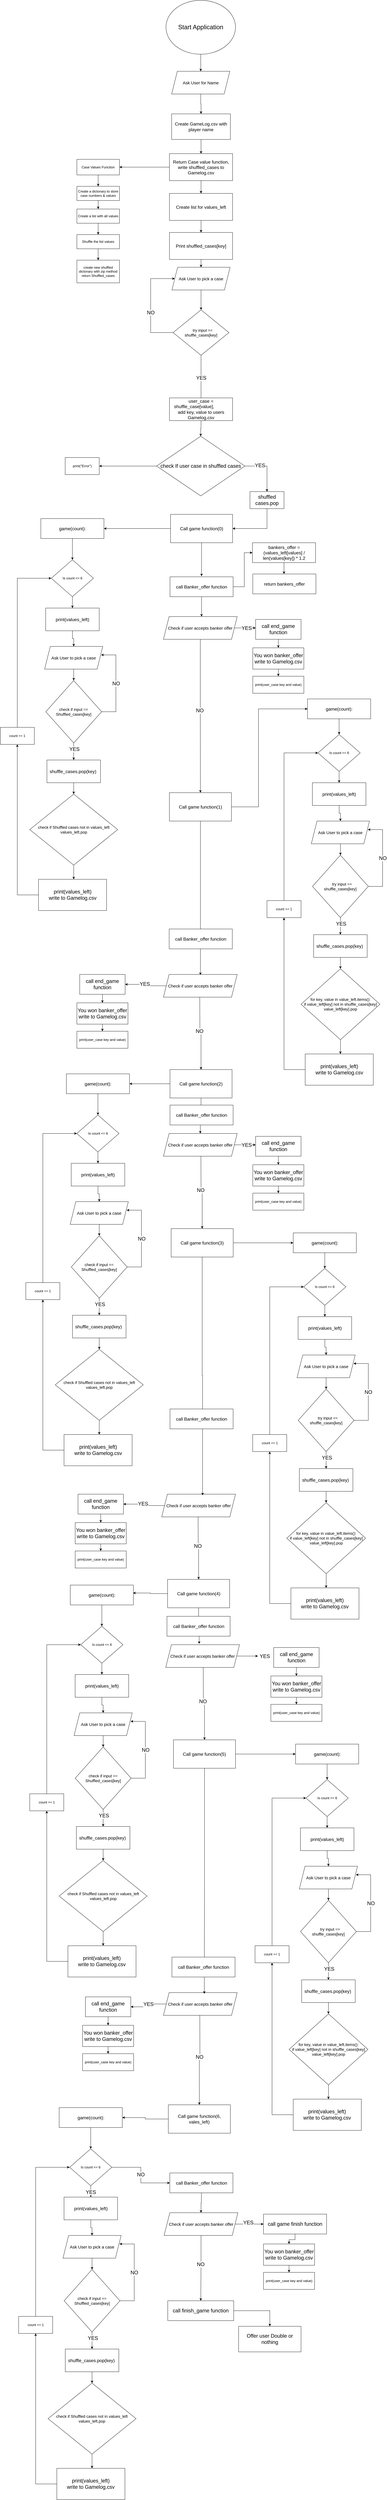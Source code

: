 <mxfile version="22.1.7" type="github">
  <diagram name="Page-1" id="jJ7mcivA_Vy1OE8EyqTP">
    <mxGraphModel dx="2501" dy="613" grid="1" gridSize="10" guides="1" tooltips="1" connect="1" arrows="1" fold="1" page="1" pageScale="1" pageWidth="850" pageHeight="1100" math="0" shadow="0">
      <root>
        <mxCell id="0" />
        <mxCell id="1" parent="0" />
        <mxCell id="ItPj21Zff-Ay7ue9UR-A-2" style="edgeStyle=orthogonalEdgeStyle;rounded=0;orthogonalLoop=1;jettySize=auto;html=1;entryX=0.5;entryY=0;entryDx=0;entryDy=0;" parent="1" source="ZPZEaO1pDgrNCMAehvOr-1" edge="1" target="ItPj21Zff-Ay7ue9UR-A-4">
          <mxGeometry relative="1" as="geometry">
            <mxPoint x="425" y="280" as="targetPoint" />
          </mxGeometry>
        </mxCell>
        <mxCell id="ZPZEaO1pDgrNCMAehvOr-1" value="&lt;font style=&quot;font-size: 22px;&quot;&gt;Start Application&lt;/font&gt;" style="ellipse;whiteSpace=wrap;html=1;" parent="1" vertex="1">
          <mxGeometry x="304" y="10" width="245" height="190" as="geometry" />
        </mxCell>
        <mxCell id="ItPj21Zff-Ay7ue9UR-A-3" style="edgeStyle=orthogonalEdgeStyle;rounded=0;orthogonalLoop=1;jettySize=auto;html=1;exitX=0.5;exitY=1;exitDx=0;exitDy=0;" parent="1" edge="1">
          <mxGeometry relative="1" as="geometry">
            <mxPoint x="425" y="340" as="sourcePoint" />
            <mxPoint x="425" y="340" as="targetPoint" />
          </mxGeometry>
        </mxCell>
        <mxCell id="FgihYTtlnY5JfmEfMLE0-1" style="edgeStyle=orthogonalEdgeStyle;rounded=0;orthogonalLoop=1;jettySize=auto;html=1;" edge="1" parent="1" source="ItPj21Zff-Ay7ue9UR-A-4" target="FgihYTtlnY5JfmEfMLE0-2">
          <mxGeometry relative="1" as="geometry">
            <mxPoint x="425.5" y="440" as="targetPoint" />
          </mxGeometry>
        </mxCell>
        <mxCell id="ItPj21Zff-Ay7ue9UR-A-4" value="&lt;font style=&quot;font-size: 15px;&quot;&gt;Ask User for Name&lt;/font&gt;" style="shape=parallelogram;perimeter=parallelogramPerimeter;whiteSpace=wrap;html=1;fixedSize=1;" parent="1" vertex="1">
          <mxGeometry x="324" y="260" width="205" height="80" as="geometry" />
        </mxCell>
        <mxCell id="FgihYTtlnY5JfmEfMLE0-4" value="" style="edgeStyle=orthogonalEdgeStyle;rounded=0;orthogonalLoop=1;jettySize=auto;html=1;" edge="1" parent="1" source="FgihYTtlnY5JfmEfMLE0-2" target="FgihYTtlnY5JfmEfMLE0-3">
          <mxGeometry relative="1" as="geometry" />
        </mxCell>
        <mxCell id="FgihYTtlnY5JfmEfMLE0-2" value="&lt;font style=&quot;font-size: 16px;&quot;&gt;Create GameLog.csv with player name&lt;/font&gt;" style="rounded=0;whiteSpace=wrap;html=1;" vertex="1" parent="1">
          <mxGeometry x="324" y="410" width="207" height="90" as="geometry" />
        </mxCell>
        <mxCell id="FgihYTtlnY5JfmEfMLE0-50" style="edgeStyle=orthogonalEdgeStyle;rounded=0;orthogonalLoop=1;jettySize=auto;html=1;entryX=0.5;entryY=0;entryDx=0;entryDy=0;" edge="1" parent="1" source="FgihYTtlnY5JfmEfMLE0-3" target="FgihYTtlnY5JfmEfMLE0-49">
          <mxGeometry relative="1" as="geometry" />
        </mxCell>
        <mxCell id="FgihYTtlnY5JfmEfMLE0-122" style="edgeStyle=orthogonalEdgeStyle;rounded=0;orthogonalLoop=1;jettySize=auto;html=1;entryX=1;entryY=0.5;entryDx=0;entryDy=0;" edge="1" parent="1" source="FgihYTtlnY5JfmEfMLE0-3" target="FgihYTtlnY5JfmEfMLE0-6">
          <mxGeometry relative="1" as="geometry" />
        </mxCell>
        <mxCell id="FgihYTtlnY5JfmEfMLE0-3" value="&lt;span style=&quot;font-size: 16px;&quot;&gt;Return Case value function, write shuffled_cases to Gamelog.csv&lt;/span&gt;" style="whiteSpace=wrap;html=1;rounded=0;" vertex="1" parent="1">
          <mxGeometry x="316.25" y="550" width="222.5" height="95" as="geometry" />
        </mxCell>
        <mxCell id="FgihYTtlnY5JfmEfMLE0-13" style="edgeStyle=orthogonalEdgeStyle;rounded=0;orthogonalLoop=1;jettySize=auto;html=1;" edge="1" parent="1" source="FgihYTtlnY5JfmEfMLE0-6" target="FgihYTtlnY5JfmEfMLE0-14">
          <mxGeometry relative="1" as="geometry">
            <mxPoint x="65" y="685" as="targetPoint" />
          </mxGeometry>
        </mxCell>
        <mxCell id="FgihYTtlnY5JfmEfMLE0-6" value="Case Values Function" style="rounded=0;whiteSpace=wrap;html=1;" vertex="1" parent="1">
          <mxGeometry x="-10" y="570" width="150" height="55" as="geometry" />
        </mxCell>
        <mxCell id="FgihYTtlnY5JfmEfMLE0-15" style="edgeStyle=orthogonalEdgeStyle;rounded=0;orthogonalLoop=1;jettySize=auto;html=1;" edge="1" parent="1" source="FgihYTtlnY5JfmEfMLE0-14" target="FgihYTtlnY5JfmEfMLE0-16">
          <mxGeometry relative="1" as="geometry">
            <mxPoint x="65" y="755" as="targetPoint" />
          </mxGeometry>
        </mxCell>
        <mxCell id="FgihYTtlnY5JfmEfMLE0-14" value="Create a dictonary to store case numbers &amp;amp; values" style="rounded=0;whiteSpace=wrap;html=1;" vertex="1" parent="1">
          <mxGeometry x="-10" y="665" width="150" height="50" as="geometry" />
        </mxCell>
        <mxCell id="FgihYTtlnY5JfmEfMLE0-17" style="edgeStyle=orthogonalEdgeStyle;rounded=0;orthogonalLoop=1;jettySize=auto;html=1;" edge="1" parent="1" source="FgihYTtlnY5JfmEfMLE0-16">
          <mxGeometry relative="1" as="geometry">
            <mxPoint x="65" y="835" as="targetPoint" />
          </mxGeometry>
        </mxCell>
        <mxCell id="FgihYTtlnY5JfmEfMLE0-16" value="Create a list with all values" style="rounded=0;whiteSpace=wrap;html=1;" vertex="1" parent="1">
          <mxGeometry x="-10" y="745" width="150" height="50" as="geometry" />
        </mxCell>
        <mxCell id="FgihYTtlnY5JfmEfMLE0-22" value="create new shuffled dictonary with zip method&lt;br&gt;return Shuffled_cases" style="rounded=0;whiteSpace=wrap;html=1;" vertex="1" parent="1">
          <mxGeometry x="-10" y="925" width="150" height="80" as="geometry" />
        </mxCell>
        <mxCell id="FgihYTtlnY5JfmEfMLE0-27" style="edgeStyle=orthogonalEdgeStyle;rounded=0;orthogonalLoop=1;jettySize=auto;html=1;entryX=0.5;entryY=0;entryDx=0;entryDy=0;" edge="1" parent="1" source="FgihYTtlnY5JfmEfMLE0-26" target="FgihYTtlnY5JfmEfMLE0-22">
          <mxGeometry relative="1" as="geometry" />
        </mxCell>
        <mxCell id="FgihYTtlnY5JfmEfMLE0-26" value="Shuffle the list values" style="rounded=0;whiteSpace=wrap;html=1;" vertex="1" parent="1">
          <mxGeometry x="-10" y="835" width="150" height="50" as="geometry" />
        </mxCell>
        <mxCell id="FgihYTtlnY5JfmEfMLE0-38" value="" style="edgeStyle=orthogonalEdgeStyle;rounded=0;orthogonalLoop=1;jettySize=auto;html=1;" edge="1" parent="1" source="FgihYTtlnY5JfmEfMLE0-29" target="FgihYTtlnY5JfmEfMLE0-37">
          <mxGeometry relative="1" as="geometry" />
        </mxCell>
        <mxCell id="FgihYTtlnY5JfmEfMLE0-29" value="&lt;font style=&quot;font-size: 15px;&quot;&gt;Ask User to pick a case&lt;/font&gt;" style="shape=parallelogram;perimeter=parallelogramPerimeter;whiteSpace=wrap;html=1;fixedSize=1;" vertex="1" parent="1">
          <mxGeometry x="325" y="950" width="205" height="80" as="geometry" />
        </mxCell>
        <mxCell id="FgihYTtlnY5JfmEfMLE0-39" style="edgeStyle=orthogonalEdgeStyle;rounded=0;orthogonalLoop=1;jettySize=auto;html=1;" edge="1" parent="1" source="FgihYTtlnY5JfmEfMLE0-37">
          <mxGeometry relative="1" as="geometry">
            <mxPoint x="427.495" y="1460" as="targetPoint" />
          </mxGeometry>
        </mxCell>
        <mxCell id="FgihYTtlnY5JfmEfMLE0-42" value="&lt;font style=&quot;font-size: 18px;&quot;&gt;YES&lt;/font&gt;" style="edgeLabel;html=1;align=center;verticalAlign=middle;resizable=0;points=[];" vertex="1" connectable="0" parent="FgihYTtlnY5JfmEfMLE0-39">
          <mxGeometry x="-0.018" y="1" relative="1" as="geometry">
            <mxPoint x="-1" y="-19" as="offset" />
          </mxGeometry>
        </mxCell>
        <mxCell id="FgihYTtlnY5JfmEfMLE0-40" style="edgeStyle=orthogonalEdgeStyle;rounded=0;orthogonalLoop=1;jettySize=auto;html=1;entryX=0;entryY=0.5;entryDx=0;entryDy=0;" edge="1" parent="1" source="FgihYTtlnY5JfmEfMLE0-37" target="FgihYTtlnY5JfmEfMLE0-29">
          <mxGeometry relative="1" as="geometry">
            <Array as="points">
              <mxPoint x="250" y="1180" />
              <mxPoint x="250" y="990" />
            </Array>
          </mxGeometry>
        </mxCell>
        <mxCell id="FgihYTtlnY5JfmEfMLE0-41" value="&lt;font style=&quot;font-size: 18px;&quot;&gt;NO&lt;/font&gt;" style="edgeLabel;html=1;align=center;verticalAlign=middle;resizable=0;points=[];" vertex="1" connectable="0" parent="FgihYTtlnY5JfmEfMLE0-40">
          <mxGeometry x="-0.156" relative="1" as="geometry">
            <mxPoint as="offset" />
          </mxGeometry>
        </mxCell>
        <mxCell id="FgihYTtlnY5JfmEfMLE0-37" value="&lt;font style=&quot;font-size: 14px;&quot;&gt;&amp;nbsp; &amp;nbsp;try input == shuffle_cases[key]&lt;/font&gt;" style="rhombus;whiteSpace=wrap;html=1;" vertex="1" parent="1">
          <mxGeometry x="329.06" y="1100" width="196.87" height="160" as="geometry" />
        </mxCell>
        <mxCell id="FgihYTtlnY5JfmEfMLE0-80" style="edgeStyle=orthogonalEdgeStyle;rounded=0;orthogonalLoop=1;jettySize=auto;html=1;" edge="1" parent="1" source="FgihYTtlnY5JfmEfMLE0-43" target="FgihYTtlnY5JfmEfMLE0-81">
          <mxGeometry relative="1" as="geometry">
            <mxPoint x="427.5" y="1560" as="targetPoint" />
          </mxGeometry>
        </mxCell>
        <mxCell id="FgihYTtlnY5JfmEfMLE0-43" value="&lt;span style=&quot;font-size: 16px;&quot;&gt;user_case = shuffle_case[value],&amp;nbsp; &amp;nbsp; &amp;nbsp; &amp;nbsp; &amp;nbsp; &amp;nbsp; add key, value to users Gamelog.csv&lt;/span&gt;" style="whiteSpace=wrap;html=1;rounded=0;" vertex="1" parent="1">
          <mxGeometry x="316.25" y="1410" width="222.5" height="80" as="geometry" />
        </mxCell>
        <mxCell id="FgihYTtlnY5JfmEfMLE0-53" style="edgeStyle=orthogonalEdgeStyle;rounded=0;orthogonalLoop=1;jettySize=auto;html=1;entryX=0.5;entryY=0;entryDx=0;entryDy=0;" edge="1" parent="1" source="FgihYTtlnY5JfmEfMLE0-49" target="FgihYTtlnY5JfmEfMLE0-52">
          <mxGeometry relative="1" as="geometry" />
        </mxCell>
        <mxCell id="FgihYTtlnY5JfmEfMLE0-49" value="&lt;span style=&quot;font-size: 16px;&quot;&gt;Create list for values_left&lt;/span&gt;" style="whiteSpace=wrap;html=1;rounded=0;" vertex="1" parent="1">
          <mxGeometry x="316.25" y="690" width="222.5" height="95" as="geometry" />
        </mxCell>
        <mxCell id="FgihYTtlnY5JfmEfMLE0-54" style="edgeStyle=orthogonalEdgeStyle;rounded=0;orthogonalLoop=1;jettySize=auto;html=1;entryX=0.5;entryY=0;entryDx=0;entryDy=0;" edge="1" parent="1" source="FgihYTtlnY5JfmEfMLE0-52" target="FgihYTtlnY5JfmEfMLE0-29">
          <mxGeometry relative="1" as="geometry" />
        </mxCell>
        <mxCell id="FgihYTtlnY5JfmEfMLE0-52" value="&lt;span style=&quot;font-size: 16px;&quot;&gt;Print shuffled_cases[key]&lt;/span&gt;" style="whiteSpace=wrap;html=1;rounded=0;" vertex="1" parent="1">
          <mxGeometry x="316.25" y="827.5" width="222.5" height="95" as="geometry" />
        </mxCell>
        <mxCell id="FgihYTtlnY5JfmEfMLE0-64" style="edgeStyle=orthogonalEdgeStyle;rounded=0;orthogonalLoop=1;jettySize=auto;html=1;entryX=1;entryY=0.5;entryDx=0;entryDy=0;" edge="1" parent="1" source="FgihYTtlnY5JfmEfMLE0-60" target="FgihYTtlnY5JfmEfMLE0-63">
          <mxGeometry relative="1" as="geometry" />
        </mxCell>
        <mxCell id="FgihYTtlnY5JfmEfMLE0-102" style="edgeStyle=orthogonalEdgeStyle;rounded=0;orthogonalLoop=1;jettySize=auto;html=1;" edge="1" parent="1" source="FgihYTtlnY5JfmEfMLE0-60">
          <mxGeometry relative="1" as="geometry">
            <mxPoint x="429.375" y="2038" as="targetPoint" />
          </mxGeometry>
        </mxCell>
        <mxCell id="FgihYTtlnY5JfmEfMLE0-60" value="&lt;span style=&quot;font-size: 16px;&quot;&gt;Call game function(0)&lt;/span&gt;" style="whiteSpace=wrap;html=1;rounded=0;" vertex="1" parent="1">
          <mxGeometry x="320" y="1820" width="218.75" height="100" as="geometry" />
        </mxCell>
        <mxCell id="FgihYTtlnY5JfmEfMLE0-67" value="" style="edgeStyle=orthogonalEdgeStyle;rounded=0;orthogonalLoop=1;jettySize=auto;html=1;" edge="1" parent="1" source="FgihYTtlnY5JfmEfMLE0-63" target="FgihYTtlnY5JfmEfMLE0-66">
          <mxGeometry relative="1" as="geometry" />
        </mxCell>
        <mxCell id="FgihYTtlnY5JfmEfMLE0-63" value="&lt;span style=&quot;font-size: 16px;&quot;&gt;game(count):&lt;br&gt;&lt;/span&gt;" style="whiteSpace=wrap;html=1;rounded=0;" vertex="1" parent="1">
          <mxGeometry x="-137.13" y="1835" width="222.5" height="70" as="geometry" />
        </mxCell>
        <mxCell id="FgihYTtlnY5JfmEfMLE0-71" style="edgeStyle=orthogonalEdgeStyle;rounded=0;orthogonalLoop=1;jettySize=auto;html=1;" edge="1" parent="1" source="FgihYTtlnY5JfmEfMLE0-123" target="FgihYTtlnY5JfmEfMLE0-70">
          <mxGeometry relative="1" as="geometry" />
        </mxCell>
        <mxCell id="FgihYTtlnY5JfmEfMLE0-66" value="Is count &amp;lt;= 6" style="rhombus;whiteSpace=wrap;html=1;rounded=0;" vertex="1" parent="1">
          <mxGeometry x="-100.25" y="1980" width="148.75" height="130" as="geometry" />
        </mxCell>
        <mxCell id="FgihYTtlnY5JfmEfMLE0-77" style="edgeStyle=orthogonalEdgeStyle;rounded=0;orthogonalLoop=1;jettySize=auto;html=1;entryX=0.5;entryY=0;entryDx=0;entryDy=0;" edge="1" parent="1" source="FgihYTtlnY5JfmEfMLE0-70" target="FgihYTtlnY5JfmEfMLE0-76">
          <mxGeometry relative="1" as="geometry" />
        </mxCell>
        <mxCell id="FgihYTtlnY5JfmEfMLE0-70" value="&lt;font style=&quot;font-size: 15px;&quot;&gt;Ask User to pick a case&lt;/font&gt;" style="shape=parallelogram;perimeter=parallelogramPerimeter;whiteSpace=wrap;html=1;fixedSize=1;" vertex="1" parent="1">
          <mxGeometry x="-123.73" y="2285" width="205" height="80" as="geometry" />
        </mxCell>
        <mxCell id="FgihYTtlnY5JfmEfMLE0-74" style="edgeStyle=orthogonalEdgeStyle;rounded=0;orthogonalLoop=1;jettySize=auto;html=1;entryX=0.972;entryY=0.375;entryDx=0;entryDy=0;entryPerimeter=0;" edge="1" parent="1" source="FgihYTtlnY5JfmEfMLE0-76" target="FgihYTtlnY5JfmEfMLE0-70">
          <mxGeometry relative="1" as="geometry">
            <mxPoint x="-117.48" y="2285" as="targetPoint" />
            <Array as="points">
              <mxPoint x="127.52" y="2515" />
              <mxPoint x="127.52" y="2315" />
            </Array>
          </mxGeometry>
        </mxCell>
        <mxCell id="FgihYTtlnY5JfmEfMLE0-75" value="&lt;font style=&quot;font-size: 18px;&quot;&gt;NO&lt;/font&gt;" style="edgeLabel;html=1;align=center;verticalAlign=middle;resizable=0;points=[];" vertex="1" connectable="0" parent="FgihYTtlnY5JfmEfMLE0-74">
          <mxGeometry x="-0.156" relative="1" as="geometry">
            <mxPoint y="-22" as="offset" />
          </mxGeometry>
        </mxCell>
        <mxCell id="FgihYTtlnY5JfmEfMLE0-82" style="edgeStyle=orthogonalEdgeStyle;rounded=0;orthogonalLoop=1;jettySize=auto;html=1;" edge="1" parent="1" source="FgihYTtlnY5JfmEfMLE0-76" target="FgihYTtlnY5JfmEfMLE0-83">
          <mxGeometry relative="1" as="geometry">
            <mxPoint x="-21.225" y="2705" as="targetPoint" />
          </mxGeometry>
        </mxCell>
        <mxCell id="FgihYTtlnY5JfmEfMLE0-84" value="&lt;font style=&quot;font-size: 18px;&quot;&gt;YES&lt;/font&gt;" style="edgeLabel;html=1;align=center;verticalAlign=middle;resizable=0;points=[];" vertex="1" connectable="0" parent="FgihYTtlnY5JfmEfMLE0-82">
          <mxGeometry x="-0.267" y="2" relative="1" as="geometry">
            <mxPoint as="offset" />
          </mxGeometry>
        </mxCell>
        <mxCell id="FgihYTtlnY5JfmEfMLE0-76" value="&lt;font style=&quot;font-size: 14px;&quot;&gt;check if input == Shuffled_cases[key]&lt;/font&gt;" style="rhombus;whiteSpace=wrap;html=1;" vertex="1" parent="1">
          <mxGeometry x="-119.66" y="2405" width="196.87" height="220" as="geometry" />
        </mxCell>
        <mxCell id="FgihYTtlnY5JfmEfMLE0-160" style="edgeStyle=orthogonalEdgeStyle;rounded=0;orthogonalLoop=1;jettySize=auto;html=1;entryX=0.5;entryY=0;entryDx=0;entryDy=0;" edge="1" parent="1" source="FgihYTtlnY5JfmEfMLE0-81" target="FgihYTtlnY5JfmEfMLE0-159">
          <mxGeometry relative="1" as="geometry" />
        </mxCell>
        <mxCell id="FgihYTtlnY5JfmEfMLE0-162" value="&lt;font style=&quot;font-size: 18px;&quot;&gt;YES&lt;/font&gt;" style="edgeLabel;html=1;align=center;verticalAlign=middle;resizable=0;points=[];" vertex="1" connectable="0" parent="FgihYTtlnY5JfmEfMLE0-160">
          <mxGeometry x="-0.374" y="2" relative="1" as="geometry">
            <mxPoint as="offset" />
          </mxGeometry>
        </mxCell>
        <mxCell id="FgihYTtlnY5JfmEfMLE0-364" style="edgeStyle=orthogonalEdgeStyle;rounded=0;orthogonalLoop=1;jettySize=auto;html=1;" edge="1" parent="1" source="FgihYTtlnY5JfmEfMLE0-81" target="FgihYTtlnY5JfmEfMLE0-365">
          <mxGeometry relative="1" as="geometry">
            <mxPoint x="100" y="1650" as="targetPoint" />
          </mxGeometry>
        </mxCell>
        <mxCell id="FgihYTtlnY5JfmEfMLE0-81" value="&lt;font style=&quot;font-size: 18px;&quot;&gt;check If user case in shuffled cases&lt;/font&gt;" style="rhombus;whiteSpace=wrap;html=1;" vertex="1" parent="1">
          <mxGeometry x="271.03" y="1545" width="310.94" height="210" as="geometry" />
        </mxCell>
        <mxCell id="FgihYTtlnY5JfmEfMLE0-90" value="" style="edgeStyle=orthogonalEdgeStyle;rounded=0;orthogonalLoop=1;jettySize=auto;html=1;" edge="1" parent="1" source="FgihYTtlnY5JfmEfMLE0-83">
          <mxGeometry relative="1" as="geometry">
            <mxPoint x="-21.25" y="2805" as="targetPoint" />
          </mxGeometry>
        </mxCell>
        <mxCell id="FgihYTtlnY5JfmEfMLE0-83" value="&lt;font size=&quot;3&quot;&gt;shuffle_cases.pop(key)&amp;nbsp;&lt;/font&gt;" style="rounded=0;whiteSpace=wrap;html=1;" vertex="1" parent="1">
          <mxGeometry x="-115.59" y="2685" width="188.74" height="80" as="geometry" />
        </mxCell>
        <mxCell id="FgihYTtlnY5JfmEfMLE0-92" style="edgeStyle=orthogonalEdgeStyle;rounded=0;orthogonalLoop=1;jettySize=auto;html=1;" edge="1" parent="1" source="FgihYTtlnY5JfmEfMLE0-91">
          <mxGeometry relative="1" as="geometry">
            <mxPoint x="-21.25" y="3105" as="targetPoint" />
          </mxGeometry>
        </mxCell>
        <mxCell id="FgihYTtlnY5JfmEfMLE0-91" value="&lt;font style=&quot;font-size: 14px;&quot;&gt;check if Shuffled cases not in values_left&lt;br&gt;values_left.pop&lt;br&gt;&lt;/font&gt;" style="rhombus;whiteSpace=wrap;html=1;" vertex="1" parent="1">
          <mxGeometry x="-176.22" y="2805" width="310" height="250" as="geometry" />
        </mxCell>
        <mxCell id="FgihYTtlnY5JfmEfMLE0-96" style="edgeStyle=orthogonalEdgeStyle;rounded=0;orthogonalLoop=1;jettySize=auto;html=1;entryX=0;entryY=0.5;entryDx=0;entryDy=0;exitX=0.5;exitY=0;exitDx=0;exitDy=0;" edge="1" parent="1" source="FgihYTtlnY5JfmEfMLE0-101" target="FgihYTtlnY5JfmEfMLE0-66">
          <mxGeometry relative="1" as="geometry">
            <mxPoint x="-330" y="2520" as="sourcePoint" />
            <Array as="points">
              <mxPoint x="-220" y="2045" />
            </Array>
          </mxGeometry>
        </mxCell>
        <mxCell id="FgihYTtlnY5JfmEfMLE0-100" style="edgeStyle=orthogonalEdgeStyle;rounded=0;orthogonalLoop=1;jettySize=auto;html=1;entryX=0.5;entryY=1;entryDx=0;entryDy=0;" edge="1" parent="1" source="FgihYTtlnY5JfmEfMLE0-94" target="FgihYTtlnY5JfmEfMLE0-101">
          <mxGeometry relative="1" as="geometry">
            <mxPoint x="-387.675" y="2650" as="targetPoint" />
            <Array as="points">
              <mxPoint x="-220" y="3040" />
              <mxPoint x="-220" y="2650" />
            </Array>
          </mxGeometry>
        </mxCell>
        <mxCell id="FgihYTtlnY5JfmEfMLE0-94" value="&lt;font style=&quot;font-size: 18px;&quot;&gt;print(values_left)&lt;br&gt;write to Gamelog.csv&lt;/font&gt;" style="rounded=0;whiteSpace=wrap;html=1;" vertex="1" parent="1">
          <mxGeometry x="-145.35" y="3105" width="240" height="110" as="geometry" />
        </mxCell>
        <mxCell id="FgihYTtlnY5JfmEfMLE0-101" value="count += 1" style="rounded=0;whiteSpace=wrap;html=1;" vertex="1" parent="1">
          <mxGeometry x="-279.995" y="2570" width="120" height="60" as="geometry" />
        </mxCell>
        <mxCell id="FgihYTtlnY5JfmEfMLE0-105" style="edgeStyle=orthogonalEdgeStyle;rounded=0;orthogonalLoop=1;jettySize=auto;html=1;entryX=0;entryY=0.5;entryDx=0;entryDy=0;" edge="1" parent="1" source="FgihYTtlnY5JfmEfMLE0-104" target="FgihYTtlnY5JfmEfMLE0-106">
          <mxGeometry relative="1" as="geometry">
            <mxPoint x="690" y="2075" as="targetPoint" />
            <Array as="points">
              <mxPoint x="580" y="2075" />
              <mxPoint x="580" y="1955" />
            </Array>
          </mxGeometry>
        </mxCell>
        <mxCell id="FgihYTtlnY5JfmEfMLE0-112" style="edgeStyle=orthogonalEdgeStyle;rounded=0;orthogonalLoop=1;jettySize=auto;html=1;" edge="1" parent="1" source="FgihYTtlnY5JfmEfMLE0-104">
          <mxGeometry relative="1" as="geometry">
            <mxPoint x="429.4" y="2180" as="targetPoint" />
          </mxGeometry>
        </mxCell>
        <mxCell id="FgihYTtlnY5JfmEfMLE0-104" value="&lt;span style=&quot;font-size: 16px;&quot;&gt;call Banker_offer function&lt;br&gt;&lt;/span&gt;" style="whiteSpace=wrap;html=1;rounded=0;" vertex="1" parent="1">
          <mxGeometry x="318.13" y="2040" width="222.5" height="70" as="geometry" />
        </mxCell>
        <mxCell id="FgihYTtlnY5JfmEfMLE0-108" value="" style="edgeStyle=orthogonalEdgeStyle;rounded=0;orthogonalLoop=1;jettySize=auto;html=1;entryX=0.494;entryY=0;entryDx=0;entryDy=0;entryPerimeter=0;" edge="1" parent="1" source="FgihYTtlnY5JfmEfMLE0-106" target="FgihYTtlnY5JfmEfMLE0-109">
          <mxGeometry relative="1" as="geometry">
            <mxPoint x="720.04" y="2085" as="targetPoint" />
          </mxGeometry>
        </mxCell>
        <mxCell id="FgihYTtlnY5JfmEfMLE0-106" value="&lt;span style=&quot;font-size: 16px;&quot;&gt;bankers_offer = (values_left[values] / len(values[key]) * 1.2&lt;br&gt;&lt;/span&gt;" style="whiteSpace=wrap;html=1;rounded=0;" vertex="1" parent="1">
          <mxGeometry x="608.74" y="1920" width="222.5" height="70" as="geometry" />
        </mxCell>
        <mxCell id="FgihYTtlnY5JfmEfMLE0-109" value="&lt;span style=&quot;font-size: 16px;&quot;&gt;return bankers_offer&lt;br&gt;&lt;/span&gt;" style="whiteSpace=wrap;html=1;rounded=0;" vertex="1" parent="1">
          <mxGeometry x="610" y="2030" width="222.5" height="70" as="geometry" />
        </mxCell>
        <mxCell id="FgihYTtlnY5JfmEfMLE0-115" style="edgeStyle=orthogonalEdgeStyle;rounded=0;orthogonalLoop=1;jettySize=auto;html=1;entryX=0.5;entryY=0;entryDx=0;entryDy=0;" edge="1" parent="1" source="FgihYTtlnY5JfmEfMLE0-114" target="FgihYTtlnY5JfmEfMLE0-152">
          <mxGeometry relative="1" as="geometry">
            <mxPoint x="426" y="2430" as="targetPoint" />
          </mxGeometry>
        </mxCell>
        <mxCell id="FgihYTtlnY5JfmEfMLE0-117" value="&lt;font style=&quot;font-size: 18px;&quot;&gt;NO&lt;/font&gt;" style="edgeLabel;html=1;align=center;verticalAlign=middle;resizable=0;points=[];" vertex="1" connectable="0" parent="FgihYTtlnY5JfmEfMLE0-115">
          <mxGeometry x="-0.072" y="-2" relative="1" as="geometry">
            <mxPoint as="offset" />
          </mxGeometry>
        </mxCell>
        <mxCell id="FgihYTtlnY5JfmEfMLE0-118" style="edgeStyle=orthogonalEdgeStyle;rounded=0;orthogonalLoop=1;jettySize=auto;html=1;" edge="1" parent="1" source="FgihYTtlnY5JfmEfMLE0-114">
          <mxGeometry relative="1" as="geometry">
            <mxPoint x="620" y="2220" as="targetPoint" />
          </mxGeometry>
        </mxCell>
        <mxCell id="FgihYTtlnY5JfmEfMLE0-119" value="&lt;font style=&quot;font-size: 18px;&quot;&gt;YES&lt;/font&gt;" style="edgeLabel;html=1;align=center;verticalAlign=middle;resizable=0;points=[];" vertex="1" connectable="0" parent="FgihYTtlnY5JfmEfMLE0-118">
          <mxGeometry x="0.179" relative="1" as="geometry">
            <mxPoint x="-1" as="offset" />
          </mxGeometry>
        </mxCell>
        <mxCell id="FgihYTtlnY5JfmEfMLE0-114" value="&lt;font style=&quot;font-size: 15px;&quot;&gt;Check if user accepts banker offer&lt;/font&gt;" style="shape=parallelogram;perimeter=parallelogramPerimeter;whiteSpace=wrap;html=1;fixedSize=1;" vertex="1" parent="1">
          <mxGeometry x="295" y="2180" width="260" height="80" as="geometry" />
        </mxCell>
        <mxCell id="FgihYTtlnY5JfmEfMLE0-130" value="" style="edgeStyle=orthogonalEdgeStyle;rounded=0;orthogonalLoop=1;jettySize=auto;html=1;" edge="1" parent="1" source="FgihYTtlnY5JfmEfMLE0-120" target="FgihYTtlnY5JfmEfMLE0-129">
          <mxGeometry relative="1" as="geometry" />
        </mxCell>
        <mxCell id="FgihYTtlnY5JfmEfMLE0-120" value="&lt;font style=&quot;font-size: 18px;&quot;&gt;call end_game function&lt;/font&gt;" style="rounded=0;whiteSpace=wrap;html=1;" vertex="1" parent="1">
          <mxGeometry x="620" y="2190" width="160" height="70" as="geometry" />
        </mxCell>
        <mxCell id="FgihYTtlnY5JfmEfMLE0-124" value="" style="edgeStyle=orthogonalEdgeStyle;rounded=0;orthogonalLoop=1;jettySize=auto;html=1;" edge="1" parent="1" source="FgihYTtlnY5JfmEfMLE0-66" target="FgihYTtlnY5JfmEfMLE0-123">
          <mxGeometry relative="1" as="geometry">
            <mxPoint x="-26" y="2110" as="sourcePoint" />
            <mxPoint x="-26" y="2180" as="targetPoint" />
          </mxGeometry>
        </mxCell>
        <mxCell id="FgihYTtlnY5JfmEfMLE0-123" value="&lt;font size=&quot;3&quot;&gt;print(values_left)&lt;/font&gt;" style="rounded=0;whiteSpace=wrap;html=1;" vertex="1" parent="1">
          <mxGeometry x="-120" y="2150" width="188.74" height="80" as="geometry" />
        </mxCell>
        <mxCell id="FgihYTtlnY5JfmEfMLE0-154" style="edgeStyle=orthogonalEdgeStyle;rounded=0;orthogonalLoop=1;jettySize=auto;html=1;" edge="1" parent="1" source="FgihYTtlnY5JfmEfMLE0-129" target="FgihYTtlnY5JfmEfMLE0-155">
          <mxGeometry relative="1" as="geometry">
            <mxPoint x="700" y="2390" as="targetPoint" />
          </mxGeometry>
        </mxCell>
        <mxCell id="FgihYTtlnY5JfmEfMLE0-129" value="&lt;font style=&quot;font-size: 18px;&quot;&gt;You won banker_offer write to Gamelog.csv&lt;/font&gt;" style="whiteSpace=wrap;html=1;rounded=0;" vertex="1" parent="1">
          <mxGeometry x="610" y="2290" width="180" height="75" as="geometry" />
        </mxCell>
        <mxCell id="FgihYTtlnY5JfmEfMLE0-131" value="" style="edgeStyle=orthogonalEdgeStyle;rounded=0;orthogonalLoop=1;jettySize=auto;html=1;" edge="1" parent="1" source="FgihYTtlnY5JfmEfMLE0-132" target="FgihYTtlnY5JfmEfMLE0-134">
          <mxGeometry relative="1" as="geometry" />
        </mxCell>
        <mxCell id="FgihYTtlnY5JfmEfMLE0-132" value="&lt;span style=&quot;font-size: 16px;&quot;&gt;game(count):&lt;br&gt;&lt;/span&gt;" style="whiteSpace=wrap;html=1;rounded=0;" vertex="1" parent="1">
          <mxGeometry x="802.88" y="2470" width="222.5" height="70" as="geometry" />
        </mxCell>
        <mxCell id="FgihYTtlnY5JfmEfMLE0-133" style="edgeStyle=orthogonalEdgeStyle;rounded=0;orthogonalLoop=1;jettySize=auto;html=1;" edge="1" parent="1" source="FgihYTtlnY5JfmEfMLE0-151" target="FgihYTtlnY5JfmEfMLE0-136">
          <mxGeometry relative="1" as="geometry" />
        </mxCell>
        <mxCell id="FgihYTtlnY5JfmEfMLE0-134" value="Is count &amp;lt;= 6" style="rhombus;whiteSpace=wrap;html=1;rounded=0;" vertex="1" parent="1">
          <mxGeometry x="839.75" y="2595" width="148.75" height="130" as="geometry" />
        </mxCell>
        <mxCell id="FgihYTtlnY5JfmEfMLE0-135" style="edgeStyle=orthogonalEdgeStyle;rounded=0;orthogonalLoop=1;jettySize=auto;html=1;entryX=0.5;entryY=0;entryDx=0;entryDy=0;" edge="1" parent="1" source="FgihYTtlnY5JfmEfMLE0-136" target="FgihYTtlnY5JfmEfMLE0-141">
          <mxGeometry relative="1" as="geometry" />
        </mxCell>
        <mxCell id="FgihYTtlnY5JfmEfMLE0-136" value="&lt;font style=&quot;font-size: 15px;&quot;&gt;Ask User to pick a case&lt;/font&gt;" style="shape=parallelogram;perimeter=parallelogramPerimeter;whiteSpace=wrap;html=1;fixedSize=1;" vertex="1" parent="1">
          <mxGeometry x="816.27" y="2900" width="205" height="80" as="geometry" />
        </mxCell>
        <mxCell id="FgihYTtlnY5JfmEfMLE0-137" style="edgeStyle=orthogonalEdgeStyle;rounded=0;orthogonalLoop=1;jettySize=auto;html=1;entryX=0.972;entryY=0.375;entryDx=0;entryDy=0;entryPerimeter=0;" edge="1" parent="1" source="FgihYTtlnY5JfmEfMLE0-141" target="FgihYTtlnY5JfmEfMLE0-136">
          <mxGeometry relative="1" as="geometry">
            <mxPoint x="822.52" y="2900" as="targetPoint" />
            <Array as="points">
              <mxPoint x="1067.52" y="3130" />
              <mxPoint x="1067.52" y="2930" />
            </Array>
          </mxGeometry>
        </mxCell>
        <mxCell id="FgihYTtlnY5JfmEfMLE0-138" value="&lt;font style=&quot;font-size: 18px;&quot;&gt;NO&lt;/font&gt;" style="edgeLabel;html=1;align=center;verticalAlign=middle;resizable=0;points=[];" vertex="1" connectable="0" parent="FgihYTtlnY5JfmEfMLE0-137">
          <mxGeometry x="-0.156" relative="1" as="geometry">
            <mxPoint y="-22" as="offset" />
          </mxGeometry>
        </mxCell>
        <mxCell id="FgihYTtlnY5JfmEfMLE0-139" style="edgeStyle=orthogonalEdgeStyle;rounded=0;orthogonalLoop=1;jettySize=auto;html=1;" edge="1" parent="1" source="FgihYTtlnY5JfmEfMLE0-141" target="FgihYTtlnY5JfmEfMLE0-143">
          <mxGeometry relative="1" as="geometry">
            <mxPoint x="918.775" y="3320" as="targetPoint" />
          </mxGeometry>
        </mxCell>
        <mxCell id="FgihYTtlnY5JfmEfMLE0-140" value="&lt;font style=&quot;font-size: 18px;&quot;&gt;YES&lt;/font&gt;" style="edgeLabel;html=1;align=center;verticalAlign=middle;resizable=0;points=[];" vertex="1" connectable="0" parent="FgihYTtlnY5JfmEfMLE0-139">
          <mxGeometry x="-0.267" y="2" relative="1" as="geometry">
            <mxPoint as="offset" />
          </mxGeometry>
        </mxCell>
        <mxCell id="FgihYTtlnY5JfmEfMLE0-141" value="&lt;font style=&quot;font-size: 14px;&quot;&gt;&amp;nbsp; &amp;nbsp;try input == shuffle_cases[key]&lt;/font&gt;" style="rhombus;whiteSpace=wrap;html=1;" vertex="1" parent="1">
          <mxGeometry x="820.34" y="3020" width="196.87" height="220" as="geometry" />
        </mxCell>
        <mxCell id="FgihYTtlnY5JfmEfMLE0-142" value="" style="edgeStyle=orthogonalEdgeStyle;rounded=0;orthogonalLoop=1;jettySize=auto;html=1;" edge="1" parent="1" source="FgihYTtlnY5JfmEfMLE0-143">
          <mxGeometry relative="1" as="geometry">
            <mxPoint x="918.75" y="3420" as="targetPoint" />
          </mxGeometry>
        </mxCell>
        <mxCell id="FgihYTtlnY5JfmEfMLE0-143" value="&lt;font size=&quot;3&quot;&gt;shuffle_cases.pop(key)&amp;nbsp;&lt;/font&gt;" style="rounded=0;whiteSpace=wrap;html=1;" vertex="1" parent="1">
          <mxGeometry x="824.41" y="3300" width="188.74" height="80" as="geometry" />
        </mxCell>
        <mxCell id="FgihYTtlnY5JfmEfMLE0-144" style="edgeStyle=orthogonalEdgeStyle;rounded=0;orthogonalLoop=1;jettySize=auto;html=1;" edge="1" parent="1" source="FgihYTtlnY5JfmEfMLE0-145">
          <mxGeometry relative="1" as="geometry">
            <mxPoint x="918.75" y="3720" as="targetPoint" />
          </mxGeometry>
        </mxCell>
        <mxCell id="FgihYTtlnY5JfmEfMLE0-145" value="&lt;font style=&quot;font-size: 14px;&quot;&gt;for key, value in value_left.items():&lt;br&gt;if value_left[key] not in shuffle_cases[key]&lt;br&gt;value_left[key].pop&lt;br&gt;&lt;/font&gt;" style="rhombus;whiteSpace=wrap;html=1;" vertex="1" parent="1">
          <mxGeometry x="780" y="3420" width="278.04" height="250" as="geometry" />
        </mxCell>
        <mxCell id="FgihYTtlnY5JfmEfMLE0-146" style="edgeStyle=orthogonalEdgeStyle;rounded=0;orthogonalLoop=1;jettySize=auto;html=1;entryX=0;entryY=0.5;entryDx=0;entryDy=0;exitX=0.5;exitY=0;exitDx=0;exitDy=0;" edge="1" parent="1" target="FgihYTtlnY5JfmEfMLE0-134">
          <mxGeometry relative="1" as="geometry">
            <mxPoint x="720.005" y="3185" as="sourcePoint" />
            <Array as="points">
              <mxPoint x="720" y="2660" />
            </Array>
          </mxGeometry>
        </mxCell>
        <mxCell id="FgihYTtlnY5JfmEfMLE0-147" style="edgeStyle=orthogonalEdgeStyle;rounded=0;orthogonalLoop=1;jettySize=auto;html=1;entryX=0.5;entryY=1;entryDx=0;entryDy=0;" edge="1" parent="1" source="FgihYTtlnY5JfmEfMLE0-148" target="FgihYTtlnY5JfmEfMLE0-149">
          <mxGeometry relative="1" as="geometry">
            <mxPoint x="720.005" y="3245" as="targetPoint" />
            <Array as="points">
              <mxPoint x="720" y="3775" />
            </Array>
          </mxGeometry>
        </mxCell>
        <mxCell id="FgihYTtlnY5JfmEfMLE0-148" value="&lt;font style=&quot;font-size: 18px;&quot;&gt;print(values_left)&lt;br&gt;write to Gamelog.csv&lt;/font&gt;" style="rounded=0;whiteSpace=wrap;html=1;" vertex="1" parent="1">
          <mxGeometry x="794.65" y="3720" width="240" height="110" as="geometry" />
        </mxCell>
        <mxCell id="FgihYTtlnY5JfmEfMLE0-149" value="count += 1" style="rounded=0;whiteSpace=wrap;html=1;" vertex="1" parent="1">
          <mxGeometry x="659.995" y="3180" width="120" height="60" as="geometry" />
        </mxCell>
        <mxCell id="FgihYTtlnY5JfmEfMLE0-150" value="" style="edgeStyle=orthogonalEdgeStyle;rounded=0;orthogonalLoop=1;jettySize=auto;html=1;" edge="1" parent="1" source="FgihYTtlnY5JfmEfMLE0-134" target="FgihYTtlnY5JfmEfMLE0-151">
          <mxGeometry relative="1" as="geometry">
            <mxPoint x="914" y="2725" as="sourcePoint" />
            <mxPoint x="914" y="2795" as="targetPoint" />
          </mxGeometry>
        </mxCell>
        <mxCell id="FgihYTtlnY5JfmEfMLE0-151" value="&lt;font size=&quot;3&quot;&gt;print(values_left)&lt;/font&gt;" style="rounded=0;whiteSpace=wrap;html=1;" vertex="1" parent="1">
          <mxGeometry x="820" y="2765" width="188.74" height="80" as="geometry" />
        </mxCell>
        <mxCell id="FgihYTtlnY5JfmEfMLE0-153" style="edgeStyle=orthogonalEdgeStyle;rounded=0;orthogonalLoop=1;jettySize=auto;html=1;entryX=0;entryY=0.5;entryDx=0;entryDy=0;" edge="1" parent="1" source="FgihYTtlnY5JfmEfMLE0-152" target="FgihYTtlnY5JfmEfMLE0-132">
          <mxGeometry relative="1" as="geometry">
            <Array as="points">
              <mxPoint x="630" y="2850" />
              <mxPoint x="630" y="2505" />
            </Array>
          </mxGeometry>
        </mxCell>
        <mxCell id="FgihYTtlnY5JfmEfMLE0-163" style="edgeStyle=orthogonalEdgeStyle;rounded=0;orthogonalLoop=1;jettySize=auto;html=1;" edge="1" parent="1" source="FgihYTtlnY5JfmEfMLE0-152">
          <mxGeometry relative="1" as="geometry">
            <mxPoint x="425.375" y="3442" as="targetPoint" />
          </mxGeometry>
        </mxCell>
        <mxCell id="FgihYTtlnY5JfmEfMLE0-152" value="&lt;span style=&quot;font-size: 16px;&quot;&gt;Call game function(1)&lt;/span&gt;" style="whiteSpace=wrap;html=1;rounded=0;" vertex="1" parent="1">
          <mxGeometry x="316" y="2800" width="218.75" height="100" as="geometry" />
        </mxCell>
        <mxCell id="FgihYTtlnY5JfmEfMLE0-155" value="print(user_case key and value)" style="rounded=0;whiteSpace=wrap;html=1;" vertex="1" parent="1">
          <mxGeometry x="610" y="2390" width="180" height="60" as="geometry" />
        </mxCell>
        <mxCell id="FgihYTtlnY5JfmEfMLE0-161" style="edgeStyle=orthogonalEdgeStyle;rounded=0;orthogonalLoop=1;jettySize=auto;html=1;entryX=1;entryY=0.5;entryDx=0;entryDy=0;" edge="1" parent="1" source="FgihYTtlnY5JfmEfMLE0-159" target="FgihYTtlnY5JfmEfMLE0-60">
          <mxGeometry relative="1" as="geometry">
            <Array as="points">
              <mxPoint x="660" y="1870" />
            </Array>
          </mxGeometry>
        </mxCell>
        <mxCell id="FgihYTtlnY5JfmEfMLE0-159" value="&lt;font style=&quot;font-size: 18px;&quot;&gt;shuffled cases.pop&lt;/font&gt;" style="rounded=0;whiteSpace=wrap;html=1;" vertex="1" parent="1">
          <mxGeometry x="600" y="1740" width="120" height="60" as="geometry" />
        </mxCell>
        <mxCell id="FgihYTtlnY5JfmEfMLE0-171" style="edgeStyle=orthogonalEdgeStyle;rounded=0;orthogonalLoop=1;jettySize=auto;html=1;entryX=1;entryY=0.5;entryDx=0;entryDy=0;" edge="1" parent="1" source="FgihYTtlnY5JfmEfMLE0-164" target="FgihYTtlnY5JfmEfMLE0-166">
          <mxGeometry relative="1" as="geometry" />
        </mxCell>
        <mxCell id="FgihYTtlnY5JfmEfMLE0-173" value="&lt;font style=&quot;font-size: 18px;&quot;&gt;YES&lt;/font&gt;" style="edgeLabel;html=1;align=center;verticalAlign=middle;resizable=0;points=[];" vertex="1" connectable="0" parent="FgihYTtlnY5JfmEfMLE0-171">
          <mxGeometry x="0.1" y="-1" relative="1" as="geometry">
            <mxPoint x="1" as="offset" />
          </mxGeometry>
        </mxCell>
        <mxCell id="FgihYTtlnY5JfmEfMLE0-164" value="&lt;font style=&quot;font-size: 15px;&quot;&gt;Check if user accepts banker offer&lt;/font&gt;" style="shape=parallelogram;perimeter=parallelogramPerimeter;whiteSpace=wrap;html=1;fixedSize=1;" vertex="1" parent="1">
          <mxGeometry x="295" y="3440" width="260" height="80" as="geometry" />
        </mxCell>
        <mxCell id="FgihYTtlnY5JfmEfMLE0-165" value="" style="edgeStyle=orthogonalEdgeStyle;rounded=0;orthogonalLoop=1;jettySize=auto;html=1;" edge="1" parent="1" source="FgihYTtlnY5JfmEfMLE0-166" target="FgihYTtlnY5JfmEfMLE0-168">
          <mxGeometry relative="1" as="geometry" />
        </mxCell>
        <mxCell id="FgihYTtlnY5JfmEfMLE0-166" value="&lt;font style=&quot;font-size: 18px;&quot;&gt;call end_game function&lt;/font&gt;" style="rounded=0;whiteSpace=wrap;html=1;" vertex="1" parent="1">
          <mxGeometry y="3440" width="160" height="70" as="geometry" />
        </mxCell>
        <mxCell id="FgihYTtlnY5JfmEfMLE0-167" style="edgeStyle=orthogonalEdgeStyle;rounded=0;orthogonalLoop=1;jettySize=auto;html=1;" edge="1" parent="1" source="FgihYTtlnY5JfmEfMLE0-168" target="FgihYTtlnY5JfmEfMLE0-169">
          <mxGeometry relative="1" as="geometry">
            <mxPoint x="80" y="3640" as="targetPoint" />
          </mxGeometry>
        </mxCell>
        <mxCell id="FgihYTtlnY5JfmEfMLE0-168" value="&lt;font style=&quot;font-size: 18px;&quot;&gt;You won banker_offer write to Gamelog.csv&lt;/font&gt;" style="whiteSpace=wrap;html=1;rounded=0;" vertex="1" parent="1">
          <mxGeometry x="-10" y="3540" width="180" height="75" as="geometry" />
        </mxCell>
        <mxCell id="FgihYTtlnY5JfmEfMLE0-169" value="print(user_case key and value)" style="rounded=0;whiteSpace=wrap;html=1;" vertex="1" parent="1">
          <mxGeometry x="-10" y="3640" width="180" height="60" as="geometry" />
        </mxCell>
        <mxCell id="FgihYTtlnY5JfmEfMLE0-174" style="edgeStyle=orthogonalEdgeStyle;rounded=0;orthogonalLoop=1;jettySize=auto;html=1;entryX=0.5;entryY=0;entryDx=0;entryDy=0;" edge="1" parent="1" target="FgihYTtlnY5JfmEfMLE0-176">
          <mxGeometry relative="1" as="geometry">
            <mxPoint x="424.06" y="3690" as="targetPoint" />
            <mxPoint x="423.06" y="3520" as="sourcePoint" />
          </mxGeometry>
        </mxCell>
        <mxCell id="FgihYTtlnY5JfmEfMLE0-175" value="&lt;font style=&quot;font-size: 18px;&quot;&gt;NO&lt;/font&gt;" style="edgeLabel;html=1;align=center;verticalAlign=middle;resizable=0;points=[];" vertex="1" connectable="0" parent="FgihYTtlnY5JfmEfMLE0-174">
          <mxGeometry x="-0.072" y="-2" relative="1" as="geometry">
            <mxPoint as="offset" />
          </mxGeometry>
        </mxCell>
        <mxCell id="FgihYTtlnY5JfmEfMLE0-198" style="edgeStyle=orthogonalEdgeStyle;rounded=0;orthogonalLoop=1;jettySize=auto;html=1;entryX=1;entryY=0.5;entryDx=0;entryDy=0;" edge="1" parent="1" source="FgihYTtlnY5JfmEfMLE0-176" target="FgihYTtlnY5JfmEfMLE0-178">
          <mxGeometry relative="1" as="geometry" />
        </mxCell>
        <mxCell id="FgihYTtlnY5JfmEfMLE0-207" style="edgeStyle=orthogonalEdgeStyle;rounded=0;orthogonalLoop=1;jettySize=auto;html=1;entryX=0.5;entryY=0;entryDx=0;entryDy=0;" edge="1" parent="1" source="FgihYTtlnY5JfmEfMLE0-176" target="FgihYTtlnY5JfmEfMLE0-201">
          <mxGeometry relative="1" as="geometry" />
        </mxCell>
        <mxCell id="FgihYTtlnY5JfmEfMLE0-176" value="&lt;span style=&quot;font-size: 16px;&quot;&gt;Call game function(2)&lt;/span&gt;" style="whiteSpace=wrap;html=1;rounded=0;" vertex="1" parent="1">
          <mxGeometry x="318.12" y="3775" width="218.75" height="100" as="geometry" />
        </mxCell>
        <mxCell id="FgihYTtlnY5JfmEfMLE0-177" value="" style="edgeStyle=orthogonalEdgeStyle;rounded=0;orthogonalLoop=1;jettySize=auto;html=1;" edge="1" parent="1" source="FgihYTtlnY5JfmEfMLE0-178" target="FgihYTtlnY5JfmEfMLE0-180">
          <mxGeometry relative="1" as="geometry" />
        </mxCell>
        <mxCell id="FgihYTtlnY5JfmEfMLE0-178" value="&lt;span style=&quot;font-size: 16px;&quot;&gt;game(count):&lt;br&gt;&lt;/span&gt;" style="whiteSpace=wrap;html=1;rounded=0;" vertex="1" parent="1">
          <mxGeometry x="-47.13" y="3790" width="222.5" height="70" as="geometry" />
        </mxCell>
        <mxCell id="FgihYTtlnY5JfmEfMLE0-179" style="edgeStyle=orthogonalEdgeStyle;rounded=0;orthogonalLoop=1;jettySize=auto;html=1;" edge="1" parent="1" source="FgihYTtlnY5JfmEfMLE0-197" target="FgihYTtlnY5JfmEfMLE0-182">
          <mxGeometry relative="1" as="geometry" />
        </mxCell>
        <mxCell id="FgihYTtlnY5JfmEfMLE0-180" value="Is count &amp;lt;= 6" style="rhombus;whiteSpace=wrap;html=1;rounded=0;" vertex="1" parent="1">
          <mxGeometry x="-10.25" y="3935" width="148.75" height="130" as="geometry" />
        </mxCell>
        <mxCell id="FgihYTtlnY5JfmEfMLE0-181" style="edgeStyle=orthogonalEdgeStyle;rounded=0;orthogonalLoop=1;jettySize=auto;html=1;entryX=0.5;entryY=0;entryDx=0;entryDy=0;" edge="1" parent="1" source="FgihYTtlnY5JfmEfMLE0-182" target="FgihYTtlnY5JfmEfMLE0-187">
          <mxGeometry relative="1" as="geometry" />
        </mxCell>
        <mxCell id="FgihYTtlnY5JfmEfMLE0-182" value="&lt;font style=&quot;font-size: 15px;&quot;&gt;Ask User to pick a case&lt;/font&gt;" style="shape=parallelogram;perimeter=parallelogramPerimeter;whiteSpace=wrap;html=1;fixedSize=1;" vertex="1" parent="1">
          <mxGeometry x="-33.73" y="4240" width="205" height="80" as="geometry" />
        </mxCell>
        <mxCell id="FgihYTtlnY5JfmEfMLE0-183" style="edgeStyle=orthogonalEdgeStyle;rounded=0;orthogonalLoop=1;jettySize=auto;html=1;entryX=0.972;entryY=0.375;entryDx=0;entryDy=0;entryPerimeter=0;" edge="1" parent="1" source="FgihYTtlnY5JfmEfMLE0-187" target="FgihYTtlnY5JfmEfMLE0-182">
          <mxGeometry relative="1" as="geometry">
            <mxPoint x="-27.48" y="4240" as="targetPoint" />
            <Array as="points">
              <mxPoint x="217.52" y="4470" />
              <mxPoint x="217.52" y="4270" />
            </Array>
          </mxGeometry>
        </mxCell>
        <mxCell id="FgihYTtlnY5JfmEfMLE0-184" value="&lt;font style=&quot;font-size: 18px;&quot;&gt;NO&lt;/font&gt;" style="edgeLabel;html=1;align=center;verticalAlign=middle;resizable=0;points=[];" vertex="1" connectable="0" parent="FgihYTtlnY5JfmEfMLE0-183">
          <mxGeometry x="-0.156" relative="1" as="geometry">
            <mxPoint y="-22" as="offset" />
          </mxGeometry>
        </mxCell>
        <mxCell id="FgihYTtlnY5JfmEfMLE0-185" style="edgeStyle=orthogonalEdgeStyle;rounded=0;orthogonalLoop=1;jettySize=auto;html=1;" edge="1" parent="1" source="FgihYTtlnY5JfmEfMLE0-187" target="FgihYTtlnY5JfmEfMLE0-189">
          <mxGeometry relative="1" as="geometry">
            <mxPoint x="68.775" y="4660" as="targetPoint" />
          </mxGeometry>
        </mxCell>
        <mxCell id="FgihYTtlnY5JfmEfMLE0-186" value="&lt;font style=&quot;font-size: 18px;&quot;&gt;YES&lt;/font&gt;" style="edgeLabel;html=1;align=center;verticalAlign=middle;resizable=0;points=[];" vertex="1" connectable="0" parent="FgihYTtlnY5JfmEfMLE0-185">
          <mxGeometry x="-0.267" y="2" relative="1" as="geometry">
            <mxPoint as="offset" />
          </mxGeometry>
        </mxCell>
        <mxCell id="FgihYTtlnY5JfmEfMLE0-187" value="&lt;font style=&quot;font-size: 14px;&quot;&gt;check if input == Shuffled_cases[key]&lt;/font&gt;" style="rhombus;whiteSpace=wrap;html=1;" vertex="1" parent="1">
          <mxGeometry x="-29.66" y="4360" width="196.87" height="220" as="geometry" />
        </mxCell>
        <mxCell id="FgihYTtlnY5JfmEfMLE0-188" value="" style="edgeStyle=orthogonalEdgeStyle;rounded=0;orthogonalLoop=1;jettySize=auto;html=1;" edge="1" parent="1" source="FgihYTtlnY5JfmEfMLE0-189">
          <mxGeometry relative="1" as="geometry">
            <mxPoint x="68.75" y="4760" as="targetPoint" />
          </mxGeometry>
        </mxCell>
        <mxCell id="FgihYTtlnY5JfmEfMLE0-189" value="&lt;font size=&quot;3&quot;&gt;shuffle_cases.pop(key)&amp;nbsp;&lt;/font&gt;" style="rounded=0;whiteSpace=wrap;html=1;" vertex="1" parent="1">
          <mxGeometry x="-25.59" y="4640" width="188.74" height="80" as="geometry" />
        </mxCell>
        <mxCell id="FgihYTtlnY5JfmEfMLE0-190" style="edgeStyle=orthogonalEdgeStyle;rounded=0;orthogonalLoop=1;jettySize=auto;html=1;" edge="1" parent="1" source="FgihYTtlnY5JfmEfMLE0-191">
          <mxGeometry relative="1" as="geometry">
            <mxPoint x="68.75" y="5060" as="targetPoint" />
          </mxGeometry>
        </mxCell>
        <mxCell id="FgihYTtlnY5JfmEfMLE0-191" value="&lt;font style=&quot;font-size: 14px;&quot;&gt;check if Shuffled cases not in values_left&lt;br&gt;values_left.pop&lt;br&gt;&lt;/font&gt;" style="rhombus;whiteSpace=wrap;html=1;" vertex="1" parent="1">
          <mxGeometry x="-86.22" y="4760" width="310" height="250" as="geometry" />
        </mxCell>
        <mxCell id="FgihYTtlnY5JfmEfMLE0-192" style="edgeStyle=orthogonalEdgeStyle;rounded=0;orthogonalLoop=1;jettySize=auto;html=1;entryX=0;entryY=0.5;entryDx=0;entryDy=0;exitX=0.5;exitY=0;exitDx=0;exitDy=0;" edge="1" parent="1" source="FgihYTtlnY5JfmEfMLE0-195" target="FgihYTtlnY5JfmEfMLE0-180">
          <mxGeometry relative="1" as="geometry">
            <mxPoint x="-240" y="4475" as="sourcePoint" />
            <Array as="points">
              <mxPoint x="-130" y="4000" />
            </Array>
          </mxGeometry>
        </mxCell>
        <mxCell id="FgihYTtlnY5JfmEfMLE0-193" style="edgeStyle=orthogonalEdgeStyle;rounded=0;orthogonalLoop=1;jettySize=auto;html=1;entryX=0.5;entryY=1;entryDx=0;entryDy=0;" edge="1" parent="1" source="FgihYTtlnY5JfmEfMLE0-194" target="FgihYTtlnY5JfmEfMLE0-195">
          <mxGeometry relative="1" as="geometry">
            <mxPoint x="-297.675" y="4605" as="targetPoint" />
            <Array as="points">
              <mxPoint x="-130" y="4995" />
              <mxPoint x="-130" y="4605" />
            </Array>
          </mxGeometry>
        </mxCell>
        <mxCell id="FgihYTtlnY5JfmEfMLE0-194" value="&lt;font style=&quot;font-size: 18px;&quot;&gt;print(values_left)&lt;br&gt;write to Gamelog.csv&lt;/font&gt;" style="rounded=0;whiteSpace=wrap;html=1;" vertex="1" parent="1">
          <mxGeometry x="-55.35" y="5060" width="240" height="110" as="geometry" />
        </mxCell>
        <mxCell id="FgihYTtlnY5JfmEfMLE0-195" value="count += 1" style="rounded=0;whiteSpace=wrap;html=1;" vertex="1" parent="1">
          <mxGeometry x="-189.995" y="4525" width="120" height="60" as="geometry" />
        </mxCell>
        <mxCell id="FgihYTtlnY5JfmEfMLE0-196" value="" style="edgeStyle=orthogonalEdgeStyle;rounded=0;orthogonalLoop=1;jettySize=auto;html=1;" edge="1" parent="1" source="FgihYTtlnY5JfmEfMLE0-180" target="FgihYTtlnY5JfmEfMLE0-197">
          <mxGeometry relative="1" as="geometry">
            <mxPoint x="64" y="4065" as="sourcePoint" />
            <mxPoint x="64" y="4135" as="targetPoint" />
          </mxGeometry>
        </mxCell>
        <mxCell id="FgihYTtlnY5JfmEfMLE0-197" value="&lt;font size=&quot;3&quot;&gt;print(values_left)&lt;/font&gt;" style="rounded=0;whiteSpace=wrap;html=1;" vertex="1" parent="1">
          <mxGeometry x="-30" y="4105" width="188.74" height="80" as="geometry" />
        </mxCell>
        <mxCell id="FgihYTtlnY5JfmEfMLE0-199" style="edgeStyle=orthogonalEdgeStyle;rounded=0;orthogonalLoop=1;jettySize=auto;html=1;" edge="1" parent="1" source="FgihYTtlnY5JfmEfMLE0-201">
          <mxGeometry relative="1" as="geometry">
            <mxPoint x="620" y="4040" as="targetPoint" />
          </mxGeometry>
        </mxCell>
        <mxCell id="FgihYTtlnY5JfmEfMLE0-200" value="&lt;font style=&quot;font-size: 18px;&quot;&gt;YES&lt;/font&gt;" style="edgeLabel;html=1;align=center;verticalAlign=middle;resizable=0;points=[];" vertex="1" connectable="0" parent="FgihYTtlnY5JfmEfMLE0-199">
          <mxGeometry x="0.179" relative="1" as="geometry">
            <mxPoint x="-1" as="offset" />
          </mxGeometry>
        </mxCell>
        <mxCell id="FgihYTtlnY5JfmEfMLE0-201" value="&lt;font style=&quot;font-size: 15px;&quot;&gt;Check if user accepts banker offer&lt;/font&gt;" style="shape=parallelogram;perimeter=parallelogramPerimeter;whiteSpace=wrap;html=1;fixedSize=1;" vertex="1" parent="1">
          <mxGeometry x="295" y="4000" width="260" height="80" as="geometry" />
        </mxCell>
        <mxCell id="FgihYTtlnY5JfmEfMLE0-202" value="" style="edgeStyle=orthogonalEdgeStyle;rounded=0;orthogonalLoop=1;jettySize=auto;html=1;" edge="1" parent="1" source="FgihYTtlnY5JfmEfMLE0-203" target="FgihYTtlnY5JfmEfMLE0-205">
          <mxGeometry relative="1" as="geometry" />
        </mxCell>
        <mxCell id="FgihYTtlnY5JfmEfMLE0-203" value="&lt;font style=&quot;font-size: 18px;&quot;&gt;call end_game function&lt;/font&gt;" style="rounded=0;whiteSpace=wrap;html=1;" vertex="1" parent="1">
          <mxGeometry x="620" y="4010" width="160" height="70" as="geometry" />
        </mxCell>
        <mxCell id="FgihYTtlnY5JfmEfMLE0-204" style="edgeStyle=orthogonalEdgeStyle;rounded=0;orthogonalLoop=1;jettySize=auto;html=1;" edge="1" parent="1" source="FgihYTtlnY5JfmEfMLE0-205" target="FgihYTtlnY5JfmEfMLE0-206">
          <mxGeometry relative="1" as="geometry">
            <mxPoint x="700" y="4210" as="targetPoint" />
          </mxGeometry>
        </mxCell>
        <mxCell id="FgihYTtlnY5JfmEfMLE0-205" value="&lt;font style=&quot;font-size: 18px;&quot;&gt;You won banker_offer write to Gamelog.csv&lt;/font&gt;" style="whiteSpace=wrap;html=1;rounded=0;" vertex="1" parent="1">
          <mxGeometry x="610" y="4110" width="180" height="75" as="geometry" />
        </mxCell>
        <mxCell id="FgihYTtlnY5JfmEfMLE0-206" value="print(user_case key and value)" style="rounded=0;whiteSpace=wrap;html=1;" vertex="1" parent="1">
          <mxGeometry x="610" y="4210" width="180" height="60" as="geometry" />
        </mxCell>
        <mxCell id="FgihYTtlnY5JfmEfMLE0-208" style="edgeStyle=orthogonalEdgeStyle;rounded=0;orthogonalLoop=1;jettySize=auto;html=1;entryX=0.5;entryY=0;entryDx=0;entryDy=0;" edge="1" parent="1" target="FgihYTtlnY5JfmEfMLE0-210">
          <mxGeometry relative="1" as="geometry">
            <mxPoint x="428.13" y="4250" as="targetPoint" />
            <mxPoint x="427.13" y="4080" as="sourcePoint" />
          </mxGeometry>
        </mxCell>
        <mxCell id="FgihYTtlnY5JfmEfMLE0-209" value="&lt;font style=&quot;font-size: 18px;&quot;&gt;NO&lt;/font&gt;" style="edgeLabel;html=1;align=center;verticalAlign=middle;resizable=0;points=[];" vertex="1" connectable="0" parent="FgihYTtlnY5JfmEfMLE0-208">
          <mxGeometry x="-0.072" y="-2" relative="1" as="geometry">
            <mxPoint as="offset" />
          </mxGeometry>
        </mxCell>
        <mxCell id="FgihYTtlnY5JfmEfMLE0-232" style="edgeStyle=orthogonalEdgeStyle;rounded=0;orthogonalLoop=1;jettySize=auto;html=1;entryX=0;entryY=0.5;entryDx=0;entryDy=0;" edge="1" parent="1" source="FgihYTtlnY5JfmEfMLE0-210" target="FgihYTtlnY5JfmEfMLE0-212">
          <mxGeometry relative="1" as="geometry" />
        </mxCell>
        <mxCell id="FgihYTtlnY5JfmEfMLE0-210" value="&lt;span style=&quot;font-size: 16px;&quot;&gt;Call game function(3)&lt;/span&gt;" style="whiteSpace=wrap;html=1;rounded=0;" vertex="1" parent="1">
          <mxGeometry x="322.19" y="4335" width="218.75" height="100" as="geometry" />
        </mxCell>
        <mxCell id="FgihYTtlnY5JfmEfMLE0-211" value="" style="edgeStyle=orthogonalEdgeStyle;rounded=0;orthogonalLoop=1;jettySize=auto;html=1;" edge="1" parent="1" source="FgihYTtlnY5JfmEfMLE0-212" target="FgihYTtlnY5JfmEfMLE0-214">
          <mxGeometry relative="1" as="geometry" />
        </mxCell>
        <mxCell id="FgihYTtlnY5JfmEfMLE0-212" value="&lt;span style=&quot;font-size: 16px;&quot;&gt;game(count):&lt;br&gt;&lt;/span&gt;" style="whiteSpace=wrap;html=1;rounded=0;" vertex="1" parent="1">
          <mxGeometry x="752.53" y="4350" width="222.5" height="70" as="geometry" />
        </mxCell>
        <mxCell id="FgihYTtlnY5JfmEfMLE0-213" style="edgeStyle=orthogonalEdgeStyle;rounded=0;orthogonalLoop=1;jettySize=auto;html=1;" edge="1" parent="1" source="FgihYTtlnY5JfmEfMLE0-231" target="FgihYTtlnY5JfmEfMLE0-216">
          <mxGeometry relative="1" as="geometry" />
        </mxCell>
        <mxCell id="FgihYTtlnY5JfmEfMLE0-214" value="Is count &amp;lt;= 6" style="rhombus;whiteSpace=wrap;html=1;rounded=0;" vertex="1" parent="1">
          <mxGeometry x="789.4" y="4475" width="148.75" height="130" as="geometry" />
        </mxCell>
        <mxCell id="FgihYTtlnY5JfmEfMLE0-215" style="edgeStyle=orthogonalEdgeStyle;rounded=0;orthogonalLoop=1;jettySize=auto;html=1;entryX=0.5;entryY=0;entryDx=0;entryDy=0;" edge="1" parent="1" source="FgihYTtlnY5JfmEfMLE0-216" target="FgihYTtlnY5JfmEfMLE0-221">
          <mxGeometry relative="1" as="geometry" />
        </mxCell>
        <mxCell id="FgihYTtlnY5JfmEfMLE0-216" value="&lt;font style=&quot;font-size: 15px;&quot;&gt;Ask User to pick a case&lt;/font&gt;" style="shape=parallelogram;perimeter=parallelogramPerimeter;whiteSpace=wrap;html=1;fixedSize=1;" vertex="1" parent="1">
          <mxGeometry x="765.92" y="4780" width="205" height="80" as="geometry" />
        </mxCell>
        <mxCell id="FgihYTtlnY5JfmEfMLE0-217" style="edgeStyle=orthogonalEdgeStyle;rounded=0;orthogonalLoop=1;jettySize=auto;html=1;entryX=0.972;entryY=0.375;entryDx=0;entryDy=0;entryPerimeter=0;" edge="1" parent="1" source="FgihYTtlnY5JfmEfMLE0-221" target="FgihYTtlnY5JfmEfMLE0-216">
          <mxGeometry relative="1" as="geometry">
            <mxPoint x="772.17" y="4780" as="targetPoint" />
            <Array as="points">
              <mxPoint x="1017.17" y="5010" />
              <mxPoint x="1017.17" y="4810" />
            </Array>
          </mxGeometry>
        </mxCell>
        <mxCell id="FgihYTtlnY5JfmEfMLE0-218" value="&lt;font style=&quot;font-size: 18px;&quot;&gt;NO&lt;/font&gt;" style="edgeLabel;html=1;align=center;verticalAlign=middle;resizable=0;points=[];" vertex="1" connectable="0" parent="FgihYTtlnY5JfmEfMLE0-217">
          <mxGeometry x="-0.156" relative="1" as="geometry">
            <mxPoint y="-22" as="offset" />
          </mxGeometry>
        </mxCell>
        <mxCell id="FgihYTtlnY5JfmEfMLE0-219" style="edgeStyle=orthogonalEdgeStyle;rounded=0;orthogonalLoop=1;jettySize=auto;html=1;" edge="1" parent="1" source="FgihYTtlnY5JfmEfMLE0-221" target="FgihYTtlnY5JfmEfMLE0-223">
          <mxGeometry relative="1" as="geometry">
            <mxPoint x="868.425" y="5200" as="targetPoint" />
          </mxGeometry>
        </mxCell>
        <mxCell id="FgihYTtlnY5JfmEfMLE0-220" value="&lt;font style=&quot;font-size: 18px;&quot;&gt;YES&lt;/font&gt;" style="edgeLabel;html=1;align=center;verticalAlign=middle;resizable=0;points=[];" vertex="1" connectable="0" parent="FgihYTtlnY5JfmEfMLE0-219">
          <mxGeometry x="-0.267" y="2" relative="1" as="geometry">
            <mxPoint as="offset" />
          </mxGeometry>
        </mxCell>
        <mxCell id="FgihYTtlnY5JfmEfMLE0-221" value="&lt;font style=&quot;font-size: 14px;&quot;&gt;&amp;nbsp; &amp;nbsp;try input == shuffle_cases[key]&lt;/font&gt;" style="rhombus;whiteSpace=wrap;html=1;" vertex="1" parent="1">
          <mxGeometry x="769.99" y="4900" width="196.87" height="220" as="geometry" />
        </mxCell>
        <mxCell id="FgihYTtlnY5JfmEfMLE0-222" value="" style="edgeStyle=orthogonalEdgeStyle;rounded=0;orthogonalLoop=1;jettySize=auto;html=1;" edge="1" parent="1" source="FgihYTtlnY5JfmEfMLE0-223">
          <mxGeometry relative="1" as="geometry">
            <mxPoint x="868.4" y="5300" as="targetPoint" />
          </mxGeometry>
        </mxCell>
        <mxCell id="FgihYTtlnY5JfmEfMLE0-223" value="&lt;font size=&quot;3&quot;&gt;shuffle_cases.pop(key)&amp;nbsp;&lt;/font&gt;" style="rounded=0;whiteSpace=wrap;html=1;" vertex="1" parent="1">
          <mxGeometry x="774.06" y="5180" width="188.74" height="80" as="geometry" />
        </mxCell>
        <mxCell id="FgihYTtlnY5JfmEfMLE0-224" style="edgeStyle=orthogonalEdgeStyle;rounded=0;orthogonalLoop=1;jettySize=auto;html=1;" edge="1" parent="1" source="FgihYTtlnY5JfmEfMLE0-225">
          <mxGeometry relative="1" as="geometry">
            <mxPoint x="868.4" y="5600" as="targetPoint" />
          </mxGeometry>
        </mxCell>
        <mxCell id="FgihYTtlnY5JfmEfMLE0-225" value="&lt;font style=&quot;font-size: 14px;&quot;&gt;for key, value in value_left.items():&lt;br&gt;if value_left[key] not in shuffle_cases[key]&lt;br&gt;value_left[key].pop&lt;br&gt;&lt;/font&gt;" style="rhombus;whiteSpace=wrap;html=1;" vertex="1" parent="1">
          <mxGeometry x="729.65" y="5300" width="278.04" height="250" as="geometry" />
        </mxCell>
        <mxCell id="FgihYTtlnY5JfmEfMLE0-226" style="edgeStyle=orthogonalEdgeStyle;rounded=0;orthogonalLoop=1;jettySize=auto;html=1;entryX=0;entryY=0.5;entryDx=0;entryDy=0;exitX=0.5;exitY=0;exitDx=0;exitDy=0;" edge="1" parent="1" target="FgihYTtlnY5JfmEfMLE0-214">
          <mxGeometry relative="1" as="geometry">
            <mxPoint x="669.655" y="5065" as="sourcePoint" />
            <Array as="points">
              <mxPoint x="669.65" y="4540" />
            </Array>
          </mxGeometry>
        </mxCell>
        <mxCell id="FgihYTtlnY5JfmEfMLE0-227" style="edgeStyle=orthogonalEdgeStyle;rounded=0;orthogonalLoop=1;jettySize=auto;html=1;entryX=0.5;entryY=1;entryDx=0;entryDy=0;" edge="1" parent="1" source="FgihYTtlnY5JfmEfMLE0-228" target="FgihYTtlnY5JfmEfMLE0-229">
          <mxGeometry relative="1" as="geometry">
            <mxPoint x="669.655" y="5125" as="targetPoint" />
            <Array as="points">
              <mxPoint x="669.65" y="5655" />
            </Array>
          </mxGeometry>
        </mxCell>
        <mxCell id="FgihYTtlnY5JfmEfMLE0-228" value="&lt;font style=&quot;font-size: 18px;&quot;&gt;print(values_left)&lt;br&gt;write to Gamelog.csv&lt;/font&gt;" style="rounded=0;whiteSpace=wrap;html=1;" vertex="1" parent="1">
          <mxGeometry x="744.3" y="5600" width="240" height="110" as="geometry" />
        </mxCell>
        <mxCell id="FgihYTtlnY5JfmEfMLE0-229" value="count += 1" style="rounded=0;whiteSpace=wrap;html=1;" vertex="1" parent="1">
          <mxGeometry x="609.645" y="5060" width="120" height="60" as="geometry" />
        </mxCell>
        <mxCell id="FgihYTtlnY5JfmEfMLE0-230" value="" style="edgeStyle=orthogonalEdgeStyle;rounded=0;orthogonalLoop=1;jettySize=auto;html=1;" edge="1" parent="1" source="FgihYTtlnY5JfmEfMLE0-214" target="FgihYTtlnY5JfmEfMLE0-231">
          <mxGeometry relative="1" as="geometry">
            <mxPoint x="863.65" y="4605" as="sourcePoint" />
            <mxPoint x="863.65" y="4675" as="targetPoint" />
          </mxGeometry>
        </mxCell>
        <mxCell id="FgihYTtlnY5JfmEfMLE0-231" value="&lt;font size=&quot;3&quot;&gt;print(values_left)&lt;/font&gt;" style="rounded=0;whiteSpace=wrap;html=1;" vertex="1" parent="1">
          <mxGeometry x="769.65" y="4645" width="188.74" height="80" as="geometry" />
        </mxCell>
        <mxCell id="FgihYTtlnY5JfmEfMLE0-234" style="edgeStyle=orthogonalEdgeStyle;rounded=0;orthogonalLoop=1;jettySize=auto;html=1;entryX=1;entryY=0.5;entryDx=0;entryDy=0;" edge="1" parent="1" source="FgihYTtlnY5JfmEfMLE0-236" target="FgihYTtlnY5JfmEfMLE0-238">
          <mxGeometry relative="1" as="geometry" />
        </mxCell>
        <mxCell id="FgihYTtlnY5JfmEfMLE0-235" value="&lt;font style=&quot;font-size: 18px;&quot;&gt;YES&lt;/font&gt;" style="edgeLabel;html=1;align=center;verticalAlign=middle;resizable=0;points=[];" vertex="1" connectable="0" parent="FgihYTtlnY5JfmEfMLE0-234">
          <mxGeometry x="0.1" y="-1" relative="1" as="geometry">
            <mxPoint x="1" as="offset" />
          </mxGeometry>
        </mxCell>
        <mxCell id="FgihYTtlnY5JfmEfMLE0-236" value="&lt;font style=&quot;font-size: 15px;&quot;&gt;Check if user accepts banker offer&lt;/font&gt;" style="shape=parallelogram;perimeter=parallelogramPerimeter;whiteSpace=wrap;html=1;fixedSize=1;" vertex="1" parent="1">
          <mxGeometry x="289" y="5270" width="260" height="80" as="geometry" />
        </mxCell>
        <mxCell id="FgihYTtlnY5JfmEfMLE0-237" value="" style="edgeStyle=orthogonalEdgeStyle;rounded=0;orthogonalLoop=1;jettySize=auto;html=1;" edge="1" parent="1" source="FgihYTtlnY5JfmEfMLE0-238" target="FgihYTtlnY5JfmEfMLE0-240">
          <mxGeometry relative="1" as="geometry" />
        </mxCell>
        <mxCell id="FgihYTtlnY5JfmEfMLE0-238" value="&lt;font style=&quot;font-size: 18px;&quot;&gt;call end_game function&lt;/font&gt;" style="rounded=0;whiteSpace=wrap;html=1;" vertex="1" parent="1">
          <mxGeometry x="-6" y="5270" width="160" height="70" as="geometry" />
        </mxCell>
        <mxCell id="FgihYTtlnY5JfmEfMLE0-239" style="edgeStyle=orthogonalEdgeStyle;rounded=0;orthogonalLoop=1;jettySize=auto;html=1;" edge="1" parent="1" source="FgihYTtlnY5JfmEfMLE0-240" target="FgihYTtlnY5JfmEfMLE0-241">
          <mxGeometry relative="1" as="geometry">
            <mxPoint x="74" y="5470" as="targetPoint" />
          </mxGeometry>
        </mxCell>
        <mxCell id="FgihYTtlnY5JfmEfMLE0-240" value="&lt;font style=&quot;font-size: 18px;&quot;&gt;You won banker_offer write to Gamelog.csv&lt;/font&gt;" style="whiteSpace=wrap;html=1;rounded=0;" vertex="1" parent="1">
          <mxGeometry x="-16" y="5370" width="180" height="75" as="geometry" />
        </mxCell>
        <mxCell id="FgihYTtlnY5JfmEfMLE0-241" value="print(user_case key and value)" style="rounded=0;whiteSpace=wrap;html=1;" vertex="1" parent="1">
          <mxGeometry x="-16" y="5470" width="180" height="60" as="geometry" />
        </mxCell>
        <mxCell id="FgihYTtlnY5JfmEfMLE0-243" style="edgeStyle=orthogonalEdgeStyle;rounded=0;orthogonalLoop=1;jettySize=auto;html=1;entryX=0.554;entryY=0.05;entryDx=0;entryDy=0;entryPerimeter=0;" edge="1" parent="1" source="FgihYTtlnY5JfmEfMLE0-210" target="FgihYTtlnY5JfmEfMLE0-236">
          <mxGeometry relative="1" as="geometry" />
        </mxCell>
        <mxCell id="FgihYTtlnY5JfmEfMLE0-244" style="edgeStyle=orthogonalEdgeStyle;rounded=0;orthogonalLoop=1;jettySize=auto;html=1;entryX=0.5;entryY=0;entryDx=0;entryDy=0;" edge="1" parent="1" target="FgihYTtlnY5JfmEfMLE0-246">
          <mxGeometry relative="1" as="geometry">
            <mxPoint x="418.19" y="5520" as="targetPoint" />
            <mxPoint x="417.19" y="5350" as="sourcePoint" />
          </mxGeometry>
        </mxCell>
        <mxCell id="FgihYTtlnY5JfmEfMLE0-245" value="&lt;font style=&quot;font-size: 18px;&quot;&gt;NO&lt;/font&gt;" style="edgeLabel;html=1;align=center;verticalAlign=middle;resizable=0;points=[];" vertex="1" connectable="0" parent="FgihYTtlnY5JfmEfMLE0-244">
          <mxGeometry x="-0.072" y="-2" relative="1" as="geometry">
            <mxPoint as="offset" />
          </mxGeometry>
        </mxCell>
        <mxCell id="FgihYTtlnY5JfmEfMLE0-246" value="&lt;span style=&quot;font-size: 16px;&quot;&gt;Call game function(4)&lt;/span&gt;" style="whiteSpace=wrap;html=1;rounded=0;" vertex="1" parent="1">
          <mxGeometry x="309.63" y="5570" width="218.75" height="100" as="geometry" />
        </mxCell>
        <mxCell id="FgihYTtlnY5JfmEfMLE0-247" value="" style="edgeStyle=orthogonalEdgeStyle;rounded=0;orthogonalLoop=1;jettySize=auto;html=1;" edge="1" parent="1" source="FgihYTtlnY5JfmEfMLE0-248" target="FgihYTtlnY5JfmEfMLE0-250">
          <mxGeometry relative="1" as="geometry" />
        </mxCell>
        <mxCell id="FgihYTtlnY5JfmEfMLE0-248" value="&lt;span style=&quot;font-size: 16px;&quot;&gt;game(count):&lt;br&gt;&lt;/span&gt;" style="whiteSpace=wrap;html=1;rounded=0;" vertex="1" parent="1">
          <mxGeometry x="-33.35" y="5590" width="222.5" height="70" as="geometry" />
        </mxCell>
        <mxCell id="FgihYTtlnY5JfmEfMLE0-249" style="edgeStyle=orthogonalEdgeStyle;rounded=0;orthogonalLoop=1;jettySize=auto;html=1;" edge="1" parent="1" source="FgihYTtlnY5JfmEfMLE0-267" target="FgihYTtlnY5JfmEfMLE0-252">
          <mxGeometry relative="1" as="geometry" />
        </mxCell>
        <mxCell id="FgihYTtlnY5JfmEfMLE0-250" value="Is count &amp;lt;= 6" style="rhombus;whiteSpace=wrap;html=1;rounded=0;" vertex="1" parent="1">
          <mxGeometry x="3.53" y="5735" width="148.75" height="130" as="geometry" />
        </mxCell>
        <mxCell id="FgihYTtlnY5JfmEfMLE0-251" style="edgeStyle=orthogonalEdgeStyle;rounded=0;orthogonalLoop=1;jettySize=auto;html=1;entryX=0.5;entryY=0;entryDx=0;entryDy=0;" edge="1" parent="1" source="FgihYTtlnY5JfmEfMLE0-252" target="FgihYTtlnY5JfmEfMLE0-257">
          <mxGeometry relative="1" as="geometry" />
        </mxCell>
        <mxCell id="FgihYTtlnY5JfmEfMLE0-252" value="&lt;font style=&quot;font-size: 15px;&quot;&gt;Ask User to pick a case&lt;/font&gt;" style="shape=parallelogram;perimeter=parallelogramPerimeter;whiteSpace=wrap;html=1;fixedSize=1;" vertex="1" parent="1">
          <mxGeometry x="-19.95" y="6040" width="205" height="80" as="geometry" />
        </mxCell>
        <mxCell id="FgihYTtlnY5JfmEfMLE0-253" style="edgeStyle=orthogonalEdgeStyle;rounded=0;orthogonalLoop=1;jettySize=auto;html=1;entryX=0.972;entryY=0.375;entryDx=0;entryDy=0;entryPerimeter=0;" edge="1" parent="1" source="FgihYTtlnY5JfmEfMLE0-257" target="FgihYTtlnY5JfmEfMLE0-252">
          <mxGeometry relative="1" as="geometry">
            <mxPoint x="-13.7" y="6040" as="targetPoint" />
            <Array as="points">
              <mxPoint x="231.3" y="6270" />
              <mxPoint x="231.3" y="6070" />
            </Array>
          </mxGeometry>
        </mxCell>
        <mxCell id="FgihYTtlnY5JfmEfMLE0-254" value="&lt;font style=&quot;font-size: 18px;&quot;&gt;NO&lt;/font&gt;" style="edgeLabel;html=1;align=center;verticalAlign=middle;resizable=0;points=[];" vertex="1" connectable="0" parent="FgihYTtlnY5JfmEfMLE0-253">
          <mxGeometry x="-0.156" relative="1" as="geometry">
            <mxPoint y="-22" as="offset" />
          </mxGeometry>
        </mxCell>
        <mxCell id="FgihYTtlnY5JfmEfMLE0-255" style="edgeStyle=orthogonalEdgeStyle;rounded=0;orthogonalLoop=1;jettySize=auto;html=1;" edge="1" parent="1" source="FgihYTtlnY5JfmEfMLE0-257" target="FgihYTtlnY5JfmEfMLE0-259">
          <mxGeometry relative="1" as="geometry">
            <mxPoint x="82.555" y="6460" as="targetPoint" />
          </mxGeometry>
        </mxCell>
        <mxCell id="FgihYTtlnY5JfmEfMLE0-256" value="&lt;font style=&quot;font-size: 18px;&quot;&gt;YES&lt;/font&gt;" style="edgeLabel;html=1;align=center;verticalAlign=middle;resizable=0;points=[];" vertex="1" connectable="0" parent="FgihYTtlnY5JfmEfMLE0-255">
          <mxGeometry x="-0.267" y="2" relative="1" as="geometry">
            <mxPoint as="offset" />
          </mxGeometry>
        </mxCell>
        <mxCell id="FgihYTtlnY5JfmEfMLE0-257" value="&lt;font style=&quot;font-size: 14px;&quot;&gt;check if input == Shuffled_cases[key]&lt;/font&gt;" style="rhombus;whiteSpace=wrap;html=1;" vertex="1" parent="1">
          <mxGeometry x="-15.88" y="6160" width="196.87" height="220" as="geometry" />
        </mxCell>
        <mxCell id="FgihYTtlnY5JfmEfMLE0-258" value="" style="edgeStyle=orthogonalEdgeStyle;rounded=0;orthogonalLoop=1;jettySize=auto;html=1;" edge="1" parent="1" source="FgihYTtlnY5JfmEfMLE0-259">
          <mxGeometry relative="1" as="geometry">
            <mxPoint x="82.53" y="6560" as="targetPoint" />
          </mxGeometry>
        </mxCell>
        <mxCell id="FgihYTtlnY5JfmEfMLE0-259" value="&lt;font size=&quot;3&quot;&gt;shuffle_cases.pop(key)&amp;nbsp;&lt;/font&gt;" style="rounded=0;whiteSpace=wrap;html=1;" vertex="1" parent="1">
          <mxGeometry x="-11.81" y="6440" width="188.74" height="80" as="geometry" />
        </mxCell>
        <mxCell id="FgihYTtlnY5JfmEfMLE0-260" style="edgeStyle=orthogonalEdgeStyle;rounded=0;orthogonalLoop=1;jettySize=auto;html=1;" edge="1" parent="1" source="FgihYTtlnY5JfmEfMLE0-261">
          <mxGeometry relative="1" as="geometry">
            <mxPoint x="82.53" y="6860" as="targetPoint" />
          </mxGeometry>
        </mxCell>
        <mxCell id="FgihYTtlnY5JfmEfMLE0-261" value="&lt;font style=&quot;font-size: 14px;&quot;&gt;check if Shuffled cases not in values_left&lt;br&gt;values_left.pop&lt;br&gt;&lt;/font&gt;" style="rhombus;whiteSpace=wrap;html=1;" vertex="1" parent="1">
          <mxGeometry x="-72.44" y="6560" width="310" height="250" as="geometry" />
        </mxCell>
        <mxCell id="FgihYTtlnY5JfmEfMLE0-262" style="edgeStyle=orthogonalEdgeStyle;rounded=0;orthogonalLoop=1;jettySize=auto;html=1;entryX=0;entryY=0.5;entryDx=0;entryDy=0;exitX=0.5;exitY=0;exitDx=0;exitDy=0;" edge="1" parent="1" source="FgihYTtlnY5JfmEfMLE0-265" target="FgihYTtlnY5JfmEfMLE0-250">
          <mxGeometry relative="1" as="geometry">
            <mxPoint x="-226.22" y="6275" as="sourcePoint" />
            <Array as="points">
              <mxPoint x="-116.22" y="5800" />
            </Array>
          </mxGeometry>
        </mxCell>
        <mxCell id="FgihYTtlnY5JfmEfMLE0-263" style="edgeStyle=orthogonalEdgeStyle;rounded=0;orthogonalLoop=1;jettySize=auto;html=1;entryX=0.5;entryY=1;entryDx=0;entryDy=0;" edge="1" parent="1" source="FgihYTtlnY5JfmEfMLE0-264" target="FgihYTtlnY5JfmEfMLE0-265">
          <mxGeometry relative="1" as="geometry">
            <mxPoint x="-283.895" y="6405" as="targetPoint" />
            <Array as="points">
              <mxPoint x="-116.22" y="6795" />
              <mxPoint x="-116.22" y="6405" />
            </Array>
          </mxGeometry>
        </mxCell>
        <mxCell id="FgihYTtlnY5JfmEfMLE0-264" value="&lt;font style=&quot;font-size: 18px;&quot;&gt;print(values_left)&lt;br&gt;write to Gamelog.csv&lt;/font&gt;" style="rounded=0;whiteSpace=wrap;html=1;" vertex="1" parent="1">
          <mxGeometry x="-41.57" y="6860" width="240" height="110" as="geometry" />
        </mxCell>
        <mxCell id="FgihYTtlnY5JfmEfMLE0-265" value="count += 1" style="rounded=0;whiteSpace=wrap;html=1;" vertex="1" parent="1">
          <mxGeometry x="-176.215" y="6325" width="120" height="60" as="geometry" />
        </mxCell>
        <mxCell id="FgihYTtlnY5JfmEfMLE0-266" value="" style="edgeStyle=orthogonalEdgeStyle;rounded=0;orthogonalLoop=1;jettySize=auto;html=1;" edge="1" parent="1" source="FgihYTtlnY5JfmEfMLE0-250" target="FgihYTtlnY5JfmEfMLE0-267">
          <mxGeometry relative="1" as="geometry">
            <mxPoint x="77.78" y="5865" as="sourcePoint" />
            <mxPoint x="77.78" y="5935" as="targetPoint" />
          </mxGeometry>
        </mxCell>
        <mxCell id="FgihYTtlnY5JfmEfMLE0-267" value="&lt;font size=&quot;3&quot;&gt;print(values_left)&lt;/font&gt;" style="rounded=0;whiteSpace=wrap;html=1;" vertex="1" parent="1">
          <mxGeometry x="-16.22" y="5905" width="188.74" height="80" as="geometry" />
        </mxCell>
        <mxCell id="FgihYTtlnY5JfmEfMLE0-268" style="edgeStyle=orthogonalEdgeStyle;rounded=0;orthogonalLoop=1;jettySize=auto;html=1;entryX=0.995;entryY=0.4;entryDx=0;entryDy=0;entryPerimeter=0;" edge="1" parent="1" source="FgihYTtlnY5JfmEfMLE0-246" target="FgihYTtlnY5JfmEfMLE0-248">
          <mxGeometry relative="1" as="geometry" />
        </mxCell>
        <mxCell id="FgihYTtlnY5JfmEfMLE0-269" style="edgeStyle=orthogonalEdgeStyle;rounded=0;orthogonalLoop=1;jettySize=auto;html=1;" edge="1" parent="1" source="FgihYTtlnY5JfmEfMLE0-271">
          <mxGeometry relative="1" as="geometry">
            <mxPoint x="628.18" y="5840" as="targetPoint" />
          </mxGeometry>
        </mxCell>
        <mxCell id="FgihYTtlnY5JfmEfMLE0-270" value="&lt;font style=&quot;font-size: 18px;&quot;&gt;YES&lt;/font&gt;" style="edgeLabel;html=1;align=center;verticalAlign=middle;resizable=0;points=[];" vertex="1" connectable="0" parent="FgihYTtlnY5JfmEfMLE0-269">
          <mxGeometry x="0.179" relative="1" as="geometry">
            <mxPoint x="55" as="offset" />
          </mxGeometry>
        </mxCell>
        <mxCell id="FgihYTtlnY5JfmEfMLE0-271" value="&lt;font style=&quot;font-size: 15px;&quot;&gt;Check if user accepts banker offer&lt;/font&gt;" style="shape=parallelogram;perimeter=parallelogramPerimeter;whiteSpace=wrap;html=1;fixedSize=1;" vertex="1" parent="1">
          <mxGeometry x="303.18" y="5800" width="260" height="80" as="geometry" />
        </mxCell>
        <mxCell id="FgihYTtlnY5JfmEfMLE0-272" value="" style="edgeStyle=orthogonalEdgeStyle;rounded=0;orthogonalLoop=1;jettySize=auto;html=1;" edge="1" parent="1" source="FgihYTtlnY5JfmEfMLE0-273" target="FgihYTtlnY5JfmEfMLE0-275">
          <mxGeometry relative="1" as="geometry" />
        </mxCell>
        <mxCell id="FgihYTtlnY5JfmEfMLE0-273" value="&lt;font style=&quot;font-size: 18px;&quot;&gt;call end_game function&lt;/font&gt;" style="rounded=0;whiteSpace=wrap;html=1;" vertex="1" parent="1">
          <mxGeometry x="683.68" y="5810" width="160" height="70" as="geometry" />
        </mxCell>
        <mxCell id="FgihYTtlnY5JfmEfMLE0-274" style="edgeStyle=orthogonalEdgeStyle;rounded=0;orthogonalLoop=1;jettySize=auto;html=1;" edge="1" parent="1" source="FgihYTtlnY5JfmEfMLE0-275" target="FgihYTtlnY5JfmEfMLE0-276">
          <mxGeometry relative="1" as="geometry">
            <mxPoint x="763.68" y="6010" as="targetPoint" />
          </mxGeometry>
        </mxCell>
        <mxCell id="FgihYTtlnY5JfmEfMLE0-275" value="&lt;font style=&quot;font-size: 18px;&quot;&gt;You won banker_offer write to Gamelog.csv&lt;/font&gt;" style="whiteSpace=wrap;html=1;rounded=0;" vertex="1" parent="1">
          <mxGeometry x="673.68" y="5910" width="180" height="75" as="geometry" />
        </mxCell>
        <mxCell id="FgihYTtlnY5JfmEfMLE0-276" value="print(user_case key and value)" style="rounded=0;whiteSpace=wrap;html=1;" vertex="1" parent="1">
          <mxGeometry x="673.68" y="6010" width="180" height="60" as="geometry" />
        </mxCell>
        <mxCell id="FgihYTtlnY5JfmEfMLE0-277" style="edgeStyle=orthogonalEdgeStyle;rounded=0;orthogonalLoop=1;jettySize=auto;html=1;entryX=0.5;entryY=0;entryDx=0;entryDy=0;" edge="1" parent="1" target="FgihYTtlnY5JfmEfMLE0-280">
          <mxGeometry relative="1" as="geometry">
            <mxPoint x="436.31" y="6050" as="targetPoint" />
            <mxPoint x="435.31" y="5880" as="sourcePoint" />
          </mxGeometry>
        </mxCell>
        <mxCell id="FgihYTtlnY5JfmEfMLE0-278" value="&lt;font style=&quot;font-size: 18px;&quot;&gt;NO&lt;/font&gt;" style="edgeLabel;html=1;align=center;verticalAlign=middle;resizable=0;points=[];" vertex="1" connectable="0" parent="FgihYTtlnY5JfmEfMLE0-277">
          <mxGeometry x="-0.072" y="-2" relative="1" as="geometry">
            <mxPoint as="offset" />
          </mxGeometry>
        </mxCell>
        <mxCell id="FgihYTtlnY5JfmEfMLE0-279" style="edgeStyle=orthogonalEdgeStyle;rounded=0;orthogonalLoop=1;jettySize=auto;html=1;entryX=0;entryY=0.5;entryDx=0;entryDy=0;" edge="1" parent="1" source="FgihYTtlnY5JfmEfMLE0-280" target="FgihYTtlnY5JfmEfMLE0-282">
          <mxGeometry relative="1" as="geometry" />
        </mxCell>
        <mxCell id="FgihYTtlnY5JfmEfMLE0-280" value="&lt;span style=&quot;font-size: 16px;&quot;&gt;Call game function(5)&lt;/span&gt;" style="whiteSpace=wrap;html=1;rounded=0;" vertex="1" parent="1">
          <mxGeometry x="330.37" y="6135" width="218.75" height="100" as="geometry" />
        </mxCell>
        <mxCell id="FgihYTtlnY5JfmEfMLE0-281" value="" style="edgeStyle=orthogonalEdgeStyle;rounded=0;orthogonalLoop=1;jettySize=auto;html=1;" edge="1" parent="1" source="FgihYTtlnY5JfmEfMLE0-282" target="FgihYTtlnY5JfmEfMLE0-284">
          <mxGeometry relative="1" as="geometry" />
        </mxCell>
        <mxCell id="FgihYTtlnY5JfmEfMLE0-282" value="&lt;span style=&quot;font-size: 16px;&quot;&gt;game(count):&lt;br&gt;&lt;/span&gt;" style="whiteSpace=wrap;html=1;rounded=0;" vertex="1" parent="1">
          <mxGeometry x="760.71" y="6150" width="222.5" height="70" as="geometry" />
        </mxCell>
        <mxCell id="FgihYTtlnY5JfmEfMLE0-283" style="edgeStyle=orthogonalEdgeStyle;rounded=0;orthogonalLoop=1;jettySize=auto;html=1;" edge="1" parent="1" source="FgihYTtlnY5JfmEfMLE0-301" target="FgihYTtlnY5JfmEfMLE0-286">
          <mxGeometry relative="1" as="geometry" />
        </mxCell>
        <mxCell id="FgihYTtlnY5JfmEfMLE0-284" value="Is count &amp;lt;= 6" style="rhombus;whiteSpace=wrap;html=1;rounded=0;" vertex="1" parent="1">
          <mxGeometry x="797.58" y="6275" width="148.75" height="130" as="geometry" />
        </mxCell>
        <mxCell id="FgihYTtlnY5JfmEfMLE0-285" style="edgeStyle=orthogonalEdgeStyle;rounded=0;orthogonalLoop=1;jettySize=auto;html=1;entryX=0.5;entryY=0;entryDx=0;entryDy=0;" edge="1" parent="1" source="FgihYTtlnY5JfmEfMLE0-286" target="FgihYTtlnY5JfmEfMLE0-291">
          <mxGeometry relative="1" as="geometry" />
        </mxCell>
        <mxCell id="FgihYTtlnY5JfmEfMLE0-286" value="&lt;font style=&quot;font-size: 15px;&quot;&gt;Ask User to pick a case&lt;/font&gt;" style="shape=parallelogram;perimeter=parallelogramPerimeter;whiteSpace=wrap;html=1;fixedSize=1;" vertex="1" parent="1">
          <mxGeometry x="774.1" y="6580" width="205" height="80" as="geometry" />
        </mxCell>
        <mxCell id="FgihYTtlnY5JfmEfMLE0-287" style="edgeStyle=orthogonalEdgeStyle;rounded=0;orthogonalLoop=1;jettySize=auto;html=1;entryX=0.972;entryY=0.375;entryDx=0;entryDy=0;entryPerimeter=0;" edge="1" parent="1" source="FgihYTtlnY5JfmEfMLE0-291" target="FgihYTtlnY5JfmEfMLE0-286">
          <mxGeometry relative="1" as="geometry">
            <mxPoint x="780.35" y="6580" as="targetPoint" />
            <Array as="points">
              <mxPoint x="1025.35" y="6810" />
              <mxPoint x="1025.35" y="6610" />
            </Array>
          </mxGeometry>
        </mxCell>
        <mxCell id="FgihYTtlnY5JfmEfMLE0-288" value="&lt;font style=&quot;font-size: 18px;&quot;&gt;NO&lt;/font&gt;" style="edgeLabel;html=1;align=center;verticalAlign=middle;resizable=0;points=[];" vertex="1" connectable="0" parent="FgihYTtlnY5JfmEfMLE0-287">
          <mxGeometry x="-0.156" relative="1" as="geometry">
            <mxPoint y="-22" as="offset" />
          </mxGeometry>
        </mxCell>
        <mxCell id="FgihYTtlnY5JfmEfMLE0-289" style="edgeStyle=orthogonalEdgeStyle;rounded=0;orthogonalLoop=1;jettySize=auto;html=1;" edge="1" parent="1" source="FgihYTtlnY5JfmEfMLE0-291" target="FgihYTtlnY5JfmEfMLE0-293">
          <mxGeometry relative="1" as="geometry">
            <mxPoint x="876.605" y="7000" as="targetPoint" />
          </mxGeometry>
        </mxCell>
        <mxCell id="FgihYTtlnY5JfmEfMLE0-290" value="&lt;font style=&quot;font-size: 18px;&quot;&gt;YES&lt;/font&gt;" style="edgeLabel;html=1;align=center;verticalAlign=middle;resizable=0;points=[];" vertex="1" connectable="0" parent="FgihYTtlnY5JfmEfMLE0-289">
          <mxGeometry x="-0.267" y="2" relative="1" as="geometry">
            <mxPoint as="offset" />
          </mxGeometry>
        </mxCell>
        <mxCell id="FgihYTtlnY5JfmEfMLE0-291" value="&lt;font style=&quot;font-size: 14px;&quot;&gt;&amp;nbsp; &amp;nbsp;try input == shuffle_cases[key]&lt;/font&gt;" style="rhombus;whiteSpace=wrap;html=1;" vertex="1" parent="1">
          <mxGeometry x="778.17" y="6700" width="196.87" height="220" as="geometry" />
        </mxCell>
        <mxCell id="FgihYTtlnY5JfmEfMLE0-292" value="" style="edgeStyle=orthogonalEdgeStyle;rounded=0;orthogonalLoop=1;jettySize=auto;html=1;" edge="1" parent="1" source="FgihYTtlnY5JfmEfMLE0-293">
          <mxGeometry relative="1" as="geometry">
            <mxPoint x="876.58" y="7100" as="targetPoint" />
          </mxGeometry>
        </mxCell>
        <mxCell id="FgihYTtlnY5JfmEfMLE0-293" value="&lt;font size=&quot;3&quot;&gt;shuffle_cases.pop(key)&amp;nbsp;&lt;/font&gt;" style="rounded=0;whiteSpace=wrap;html=1;" vertex="1" parent="1">
          <mxGeometry x="782.24" y="6980" width="188.74" height="80" as="geometry" />
        </mxCell>
        <mxCell id="FgihYTtlnY5JfmEfMLE0-294" style="edgeStyle=orthogonalEdgeStyle;rounded=0;orthogonalLoop=1;jettySize=auto;html=1;" edge="1" parent="1" source="FgihYTtlnY5JfmEfMLE0-295">
          <mxGeometry relative="1" as="geometry">
            <mxPoint x="876.58" y="7400" as="targetPoint" />
          </mxGeometry>
        </mxCell>
        <mxCell id="FgihYTtlnY5JfmEfMLE0-295" value="&lt;font style=&quot;font-size: 14px;&quot;&gt;for key, value in value_left.items():&lt;br&gt;if value_left[key] not in shuffle_cases[key]&lt;br&gt;value_left[key].pop&lt;br&gt;&lt;/font&gt;" style="rhombus;whiteSpace=wrap;html=1;" vertex="1" parent="1">
          <mxGeometry x="737.83" y="7100" width="278.04" height="250" as="geometry" />
        </mxCell>
        <mxCell id="FgihYTtlnY5JfmEfMLE0-296" style="edgeStyle=orthogonalEdgeStyle;rounded=0;orthogonalLoop=1;jettySize=auto;html=1;entryX=0;entryY=0.5;entryDx=0;entryDy=0;exitX=0.5;exitY=0;exitDx=0;exitDy=0;" edge="1" parent="1" target="FgihYTtlnY5JfmEfMLE0-284">
          <mxGeometry relative="1" as="geometry">
            <mxPoint x="677.835" y="6865" as="sourcePoint" />
            <Array as="points">
              <mxPoint x="677.83" y="6340" />
            </Array>
          </mxGeometry>
        </mxCell>
        <mxCell id="FgihYTtlnY5JfmEfMLE0-297" style="edgeStyle=orthogonalEdgeStyle;rounded=0;orthogonalLoop=1;jettySize=auto;html=1;entryX=0.5;entryY=1;entryDx=0;entryDy=0;" edge="1" parent="1" source="FgihYTtlnY5JfmEfMLE0-298" target="FgihYTtlnY5JfmEfMLE0-299">
          <mxGeometry relative="1" as="geometry">
            <mxPoint x="677.835" y="6925" as="targetPoint" />
            <Array as="points">
              <mxPoint x="677.83" y="7455" />
            </Array>
          </mxGeometry>
        </mxCell>
        <mxCell id="FgihYTtlnY5JfmEfMLE0-298" value="&lt;font style=&quot;font-size: 18px;&quot;&gt;print(values_left)&lt;br&gt;write to Gamelog.csv&lt;/font&gt;" style="rounded=0;whiteSpace=wrap;html=1;" vertex="1" parent="1">
          <mxGeometry x="752.48" y="7400" width="240" height="110" as="geometry" />
        </mxCell>
        <mxCell id="FgihYTtlnY5JfmEfMLE0-299" value="count += 1" style="rounded=0;whiteSpace=wrap;html=1;" vertex="1" parent="1">
          <mxGeometry x="617.825" y="6860" width="120" height="60" as="geometry" />
        </mxCell>
        <mxCell id="FgihYTtlnY5JfmEfMLE0-300" value="" style="edgeStyle=orthogonalEdgeStyle;rounded=0;orthogonalLoop=1;jettySize=auto;html=1;" edge="1" parent="1" source="FgihYTtlnY5JfmEfMLE0-284" target="FgihYTtlnY5JfmEfMLE0-301">
          <mxGeometry relative="1" as="geometry">
            <mxPoint x="871.83" y="6405" as="sourcePoint" />
            <mxPoint x="871.83" y="6475" as="targetPoint" />
          </mxGeometry>
        </mxCell>
        <mxCell id="FgihYTtlnY5JfmEfMLE0-301" value="&lt;font size=&quot;3&quot;&gt;print(values_left)&lt;/font&gt;" style="rounded=0;whiteSpace=wrap;html=1;" vertex="1" parent="1">
          <mxGeometry x="777.83" y="6445" width="188.74" height="80" as="geometry" />
        </mxCell>
        <mxCell id="FgihYTtlnY5JfmEfMLE0-319" style="edgeStyle=orthogonalEdgeStyle;rounded=0;orthogonalLoop=1;jettySize=auto;html=1;" edge="1" parent="1" source="FgihYTtlnY5JfmEfMLE0-302" target="FgihYTtlnY5JfmEfMLE0-315">
          <mxGeometry relative="1" as="geometry" />
        </mxCell>
        <mxCell id="FgihYTtlnY5JfmEfMLE0-320" value="&lt;font style=&quot;font-size: 18px;&quot;&gt;YES&lt;/font&gt;" style="edgeLabel;html=1;align=center;verticalAlign=middle;resizable=0;points=[];" vertex="1" connectable="0" parent="FgihYTtlnY5JfmEfMLE0-319">
          <mxGeometry x="-0.067" y="1" relative="1" as="geometry">
            <mxPoint as="offset" />
          </mxGeometry>
        </mxCell>
        <mxCell id="FgihYTtlnY5JfmEfMLE0-302" value="&lt;font style=&quot;font-size: 15px;&quot;&gt;Check if user accepts banker offer&lt;/font&gt;" style="shape=parallelogram;perimeter=parallelogramPerimeter;whiteSpace=wrap;html=1;fixedSize=1;" vertex="1" parent="1">
          <mxGeometry x="295" y="7025" width="260" height="80" as="geometry" />
        </mxCell>
        <mxCell id="FgihYTtlnY5JfmEfMLE0-303" style="edgeStyle=orthogonalEdgeStyle;rounded=0;orthogonalLoop=1;jettySize=auto;html=1;entryX=0.554;entryY=0.05;entryDx=0;entryDy=0;entryPerimeter=0;" edge="1" parent="1" source="FgihYTtlnY5JfmEfMLE0-280" target="FgihYTtlnY5JfmEfMLE0-302">
          <mxGeometry relative="1" as="geometry" />
        </mxCell>
        <mxCell id="FgihYTtlnY5JfmEfMLE0-304" style="edgeStyle=orthogonalEdgeStyle;rounded=0;orthogonalLoop=1;jettySize=auto;html=1;entryX=0.5;entryY=0;entryDx=0;entryDy=0;" edge="1" parent="1" target="FgihYTtlnY5JfmEfMLE0-306">
          <mxGeometry relative="1" as="geometry">
            <mxPoint x="424.19" y="7275" as="targetPoint" />
            <mxPoint x="423.19" y="7105" as="sourcePoint" />
          </mxGeometry>
        </mxCell>
        <mxCell id="FgihYTtlnY5JfmEfMLE0-305" value="&lt;font style=&quot;font-size: 18px;&quot;&gt;NO&lt;/font&gt;" style="edgeLabel;html=1;align=center;verticalAlign=middle;resizable=0;points=[];" vertex="1" connectable="0" parent="FgihYTtlnY5JfmEfMLE0-304">
          <mxGeometry x="-0.072" y="-2" relative="1" as="geometry">
            <mxPoint as="offset" />
          </mxGeometry>
        </mxCell>
        <mxCell id="FgihYTtlnY5JfmEfMLE0-342" style="edgeStyle=orthogonalEdgeStyle;rounded=0;orthogonalLoop=1;jettySize=auto;html=1;entryX=1;entryY=0.5;entryDx=0;entryDy=0;" edge="1" parent="1" source="FgihYTtlnY5JfmEfMLE0-306" target="FgihYTtlnY5JfmEfMLE0-322">
          <mxGeometry relative="1" as="geometry" />
        </mxCell>
        <mxCell id="FgihYTtlnY5JfmEfMLE0-306" value="&lt;span style=&quot;font-size: 16px;&quot;&gt;Call game function(6, vales_left)&lt;/span&gt;" style="whiteSpace=wrap;html=1;rounded=0;" vertex="1" parent="1">
          <mxGeometry x="312.25" y="7420" width="218.75" height="100" as="geometry" />
        </mxCell>
        <mxCell id="FgihYTtlnY5JfmEfMLE0-307" style="edgeStyle=orthogonalEdgeStyle;rounded=0;orthogonalLoop=1;jettySize=auto;html=1;entryX=0.453;entryY=-0.037;entryDx=0;entryDy=0;entryPerimeter=0;" edge="1" parent="1" source="FgihYTtlnY5JfmEfMLE0-246" target="FgihYTtlnY5JfmEfMLE0-271">
          <mxGeometry relative="1" as="geometry" />
        </mxCell>
        <mxCell id="FgihYTtlnY5JfmEfMLE0-308" value="&lt;span style=&quot;font-size: 16px;&quot;&gt;call Banker_offer function&lt;br&gt;&lt;/span&gt;" style="whiteSpace=wrap;html=1;rounded=0;" vertex="1" parent="1">
          <mxGeometry x="315.25" y="3280" width="222.5" height="70" as="geometry" />
        </mxCell>
        <mxCell id="FgihYTtlnY5JfmEfMLE0-309" value="&lt;span style=&quot;font-size: 16px;&quot;&gt;call Banker_offer function&lt;br&gt;&lt;/span&gt;" style="whiteSpace=wrap;html=1;rounded=0;" vertex="1" parent="1">
          <mxGeometry x="318.12" y="3900" width="222.5" height="70" as="geometry" />
        </mxCell>
        <mxCell id="FgihYTtlnY5JfmEfMLE0-310" value="&lt;span style=&quot;font-size: 16px;&quot;&gt;call Banker_offer function&lt;br&gt;&lt;/span&gt;" style="whiteSpace=wrap;html=1;rounded=0;" vertex="1" parent="1">
          <mxGeometry x="318.12" y="4970" width="222.5" height="70" as="geometry" />
        </mxCell>
        <mxCell id="FgihYTtlnY5JfmEfMLE0-311" value="&lt;span style=&quot;font-size: 16px;&quot;&gt;call Banker_offer function&lt;br&gt;&lt;/span&gt;" style="whiteSpace=wrap;html=1;rounded=0;" vertex="1" parent="1">
          <mxGeometry x="307.5" y="5700" width="222.5" height="70" as="geometry" />
        </mxCell>
        <mxCell id="FgihYTtlnY5JfmEfMLE0-312" value="&lt;span style=&quot;font-size: 16px;&quot;&gt;call Banker_offer function&lt;br&gt;&lt;/span&gt;" style="whiteSpace=wrap;html=1;rounded=0;" vertex="1" parent="1">
          <mxGeometry x="325" y="6900" width="222.5" height="70" as="geometry" />
        </mxCell>
        <mxCell id="FgihYTtlnY5JfmEfMLE0-314" value="" style="edgeStyle=orthogonalEdgeStyle;rounded=0;orthogonalLoop=1;jettySize=auto;html=1;" edge="1" parent="1" source="FgihYTtlnY5JfmEfMLE0-315" target="FgihYTtlnY5JfmEfMLE0-317">
          <mxGeometry relative="1" as="geometry" />
        </mxCell>
        <mxCell id="FgihYTtlnY5JfmEfMLE0-315" value="&lt;font style=&quot;font-size: 18px;&quot;&gt;call end_game function&lt;/font&gt;" style="rounded=0;whiteSpace=wrap;html=1;" vertex="1" parent="1">
          <mxGeometry x="20" y="7040" width="160" height="70" as="geometry" />
        </mxCell>
        <mxCell id="FgihYTtlnY5JfmEfMLE0-316" style="edgeStyle=orthogonalEdgeStyle;rounded=0;orthogonalLoop=1;jettySize=auto;html=1;" edge="1" parent="1" source="FgihYTtlnY5JfmEfMLE0-317" target="FgihYTtlnY5JfmEfMLE0-318">
          <mxGeometry relative="1" as="geometry">
            <mxPoint x="100" y="7240" as="targetPoint" />
          </mxGeometry>
        </mxCell>
        <mxCell id="FgihYTtlnY5JfmEfMLE0-317" value="&lt;font style=&quot;font-size: 18px;&quot;&gt;You won banker_offer write to Gamelog.csv&lt;/font&gt;" style="whiteSpace=wrap;html=1;rounded=0;" vertex="1" parent="1">
          <mxGeometry x="10" y="7140" width="180" height="75" as="geometry" />
        </mxCell>
        <mxCell id="FgihYTtlnY5JfmEfMLE0-318" value="print(user_case key and value)" style="rounded=0;whiteSpace=wrap;html=1;" vertex="1" parent="1">
          <mxGeometry x="10" y="7240" width="180" height="60" as="geometry" />
        </mxCell>
        <mxCell id="FgihYTtlnY5JfmEfMLE0-321" value="" style="edgeStyle=orthogonalEdgeStyle;rounded=0;orthogonalLoop=1;jettySize=auto;html=1;" edge="1" parent="1" source="FgihYTtlnY5JfmEfMLE0-322" target="FgihYTtlnY5JfmEfMLE0-324">
          <mxGeometry relative="1" as="geometry" />
        </mxCell>
        <mxCell id="FgihYTtlnY5JfmEfMLE0-322" value="&lt;span style=&quot;font-size: 16px;&quot;&gt;game(count):&lt;br&gt;&lt;/span&gt;" style="whiteSpace=wrap;html=1;rounded=0;" vertex="1" parent="1">
          <mxGeometry x="-72.48" y="7430" width="222.5" height="70" as="geometry" />
        </mxCell>
        <mxCell id="FgihYTtlnY5JfmEfMLE0-323" style="edgeStyle=orthogonalEdgeStyle;rounded=0;orthogonalLoop=1;jettySize=auto;html=1;" edge="1" parent="1" source="FgihYTtlnY5JfmEfMLE0-341" target="FgihYTtlnY5JfmEfMLE0-326">
          <mxGeometry relative="1" as="geometry" />
        </mxCell>
        <mxCell id="FgihYTtlnY5JfmEfMLE0-361" style="edgeStyle=orthogonalEdgeStyle;rounded=0;orthogonalLoop=1;jettySize=auto;html=1;entryX=0;entryY=0.5;entryDx=0;entryDy=0;" edge="1" parent="1" source="FgihYTtlnY5JfmEfMLE0-324" target="FgihYTtlnY5JfmEfMLE0-345">
          <mxGeometry relative="1" as="geometry">
            <mxPoint x="420" y="7590" as="targetPoint" />
          </mxGeometry>
        </mxCell>
        <mxCell id="FgihYTtlnY5JfmEfMLE0-363" value="&lt;font style=&quot;font-size: 18px;&quot;&gt;NO&lt;/font&gt;" style="edgeLabel;html=1;align=center;verticalAlign=middle;resizable=0;points=[];" vertex="1" connectable="0" parent="FgihYTtlnY5JfmEfMLE0-361">
          <mxGeometry x="-0.011" y="-1" relative="1" as="geometry">
            <mxPoint as="offset" />
          </mxGeometry>
        </mxCell>
        <mxCell id="FgihYTtlnY5JfmEfMLE0-324" value="Is count &amp;lt;= 6" style="rhombus;whiteSpace=wrap;html=1;rounded=0;" vertex="1" parent="1">
          <mxGeometry x="-35.6" y="7575" width="148.75" height="130" as="geometry" />
        </mxCell>
        <mxCell id="FgihYTtlnY5JfmEfMLE0-325" style="edgeStyle=orthogonalEdgeStyle;rounded=0;orthogonalLoop=1;jettySize=auto;html=1;entryX=0.5;entryY=0;entryDx=0;entryDy=0;" edge="1" parent="1" source="FgihYTtlnY5JfmEfMLE0-326" target="FgihYTtlnY5JfmEfMLE0-331">
          <mxGeometry relative="1" as="geometry" />
        </mxCell>
        <mxCell id="FgihYTtlnY5JfmEfMLE0-326" value="&lt;font style=&quot;font-size: 15px;&quot;&gt;Ask User to pick a case&lt;/font&gt;" style="shape=parallelogram;perimeter=parallelogramPerimeter;whiteSpace=wrap;html=1;fixedSize=1;" vertex="1" parent="1">
          <mxGeometry x="-59.08" y="7880" width="205" height="80" as="geometry" />
        </mxCell>
        <mxCell id="FgihYTtlnY5JfmEfMLE0-327" style="edgeStyle=orthogonalEdgeStyle;rounded=0;orthogonalLoop=1;jettySize=auto;html=1;entryX=0.972;entryY=0.375;entryDx=0;entryDy=0;entryPerimeter=0;" edge="1" parent="1" source="FgihYTtlnY5JfmEfMLE0-331" target="FgihYTtlnY5JfmEfMLE0-326">
          <mxGeometry relative="1" as="geometry">
            <mxPoint x="-52.83" y="7880" as="targetPoint" />
            <Array as="points">
              <mxPoint x="192.17" y="8110" />
              <mxPoint x="192.17" y="7910" />
            </Array>
          </mxGeometry>
        </mxCell>
        <mxCell id="FgihYTtlnY5JfmEfMLE0-328" value="&lt;font style=&quot;font-size: 18px;&quot;&gt;NO&lt;/font&gt;" style="edgeLabel;html=1;align=center;verticalAlign=middle;resizable=0;points=[];" vertex="1" connectable="0" parent="FgihYTtlnY5JfmEfMLE0-327">
          <mxGeometry x="-0.156" relative="1" as="geometry">
            <mxPoint y="-22" as="offset" />
          </mxGeometry>
        </mxCell>
        <mxCell id="FgihYTtlnY5JfmEfMLE0-329" style="edgeStyle=orthogonalEdgeStyle;rounded=0;orthogonalLoop=1;jettySize=auto;html=1;" edge="1" parent="1" source="FgihYTtlnY5JfmEfMLE0-331" target="FgihYTtlnY5JfmEfMLE0-333">
          <mxGeometry relative="1" as="geometry">
            <mxPoint x="43.425" y="8300" as="targetPoint" />
          </mxGeometry>
        </mxCell>
        <mxCell id="FgihYTtlnY5JfmEfMLE0-330" value="&lt;font style=&quot;font-size: 18px;&quot;&gt;YES&lt;/font&gt;" style="edgeLabel;html=1;align=center;verticalAlign=middle;resizable=0;points=[];" vertex="1" connectable="0" parent="FgihYTtlnY5JfmEfMLE0-329">
          <mxGeometry x="-0.267" y="2" relative="1" as="geometry">
            <mxPoint as="offset" />
          </mxGeometry>
        </mxCell>
        <mxCell id="FgihYTtlnY5JfmEfMLE0-331" value="&lt;font style=&quot;font-size: 14px;&quot;&gt;check if input == Shuffled_cases[key]&lt;/font&gt;" style="rhombus;whiteSpace=wrap;html=1;" vertex="1" parent="1">
          <mxGeometry x="-55.01" y="8000" width="196.87" height="220" as="geometry" />
        </mxCell>
        <mxCell id="FgihYTtlnY5JfmEfMLE0-332" value="" style="edgeStyle=orthogonalEdgeStyle;rounded=0;orthogonalLoop=1;jettySize=auto;html=1;" edge="1" parent="1" source="FgihYTtlnY5JfmEfMLE0-333">
          <mxGeometry relative="1" as="geometry">
            <mxPoint x="43.4" y="8400" as="targetPoint" />
          </mxGeometry>
        </mxCell>
        <mxCell id="FgihYTtlnY5JfmEfMLE0-333" value="&lt;font size=&quot;3&quot;&gt;shuffle_cases.pop(key)&amp;nbsp;&lt;/font&gt;" style="rounded=0;whiteSpace=wrap;html=1;" vertex="1" parent="1">
          <mxGeometry x="-50.94" y="8280" width="188.74" height="80" as="geometry" />
        </mxCell>
        <mxCell id="FgihYTtlnY5JfmEfMLE0-334" style="edgeStyle=orthogonalEdgeStyle;rounded=0;orthogonalLoop=1;jettySize=auto;html=1;" edge="1" parent="1" source="FgihYTtlnY5JfmEfMLE0-335">
          <mxGeometry relative="1" as="geometry">
            <mxPoint x="43.4" y="8700" as="targetPoint" />
          </mxGeometry>
        </mxCell>
        <mxCell id="FgihYTtlnY5JfmEfMLE0-335" value="&lt;font style=&quot;font-size: 14px;&quot;&gt;check if Shuffled cases not in values_left&lt;br&gt;values_left.pop&lt;br&gt;&lt;/font&gt;" style="rhombus;whiteSpace=wrap;html=1;" vertex="1" parent="1">
          <mxGeometry x="-111.57" y="8400" width="310" height="250" as="geometry" />
        </mxCell>
        <mxCell id="FgihYTtlnY5JfmEfMLE0-336" style="edgeStyle=orthogonalEdgeStyle;rounded=0;orthogonalLoop=1;jettySize=auto;html=1;entryX=0;entryY=0.5;entryDx=0;entryDy=0;exitX=0.5;exitY=0;exitDx=0;exitDy=0;" edge="1" parent="1" source="FgihYTtlnY5JfmEfMLE0-339" target="FgihYTtlnY5JfmEfMLE0-324">
          <mxGeometry relative="1" as="geometry">
            <mxPoint x="-265.35" y="8115" as="sourcePoint" />
            <Array as="points">
              <mxPoint x="-155.35" y="7640" />
            </Array>
          </mxGeometry>
        </mxCell>
        <mxCell id="FgihYTtlnY5JfmEfMLE0-337" style="edgeStyle=orthogonalEdgeStyle;rounded=0;orthogonalLoop=1;jettySize=auto;html=1;entryX=0.5;entryY=1;entryDx=0;entryDy=0;" edge="1" parent="1" source="FgihYTtlnY5JfmEfMLE0-338" target="FgihYTtlnY5JfmEfMLE0-339">
          <mxGeometry relative="1" as="geometry">
            <mxPoint x="-323.025" y="8245" as="targetPoint" />
            <Array as="points">
              <mxPoint x="-155.35" y="8635" />
              <mxPoint x="-155.35" y="8245" />
            </Array>
          </mxGeometry>
        </mxCell>
        <mxCell id="FgihYTtlnY5JfmEfMLE0-338" value="&lt;font style=&quot;font-size: 18px;&quot;&gt;print(values_left)&lt;br&gt;write to Gamelog.csv&lt;/font&gt;" style="rounded=0;whiteSpace=wrap;html=1;" vertex="1" parent="1">
          <mxGeometry x="-80.7" y="8700" width="240" height="110" as="geometry" />
        </mxCell>
        <mxCell id="FgihYTtlnY5JfmEfMLE0-339" value="count += 1" style="rounded=0;whiteSpace=wrap;html=1;" vertex="1" parent="1">
          <mxGeometry x="-215.345" y="8165" width="120" height="60" as="geometry" />
        </mxCell>
        <mxCell id="FgihYTtlnY5JfmEfMLE0-340" value="" style="edgeStyle=orthogonalEdgeStyle;rounded=0;orthogonalLoop=1;jettySize=auto;html=1;" edge="1" parent="1" source="FgihYTtlnY5JfmEfMLE0-324" target="FgihYTtlnY5JfmEfMLE0-341">
          <mxGeometry relative="1" as="geometry">
            <mxPoint x="38.65" y="7705" as="sourcePoint" />
            <mxPoint x="38.65" y="7775" as="targetPoint" />
          </mxGeometry>
        </mxCell>
        <mxCell id="FgihYTtlnY5JfmEfMLE0-362" value="&lt;span style=&quot;font-size: 18px;&quot;&gt;YES&lt;/span&gt;" style="edgeLabel;html=1;align=center;verticalAlign=middle;resizable=0;points=[];" vertex="1" connectable="0" parent="FgihYTtlnY5JfmEfMLE0-340">
          <mxGeometry x="-0.004" y="-3" relative="1" as="geometry">
            <mxPoint as="offset" />
          </mxGeometry>
        </mxCell>
        <mxCell id="FgihYTtlnY5JfmEfMLE0-341" value="&lt;font size=&quot;3&quot;&gt;print(values_left)&lt;/font&gt;" style="rounded=0;whiteSpace=wrap;html=1;" vertex="1" parent="1">
          <mxGeometry x="-55.35" y="7745" width="188.74" height="80" as="geometry" />
        </mxCell>
        <mxCell id="FgihYTtlnY5JfmEfMLE0-353" style="edgeStyle=orthogonalEdgeStyle;rounded=0;orthogonalLoop=1;jettySize=auto;html=1;" edge="1" parent="1" source="FgihYTtlnY5JfmEfMLE0-344" target="FgihYTtlnY5JfmEfMLE0-349">
          <mxGeometry relative="1" as="geometry" />
        </mxCell>
        <mxCell id="FgihYTtlnY5JfmEfMLE0-354" value="&lt;font style=&quot;font-size: 18px;&quot;&gt;YES&lt;/font&gt;" style="edgeLabel;html=1;align=center;verticalAlign=middle;resizable=0;points=[];" vertex="1" connectable="0" parent="FgihYTtlnY5JfmEfMLE0-353">
          <mxGeometry x="-0.071" y="5" relative="1" as="geometry">
            <mxPoint as="offset" />
          </mxGeometry>
        </mxCell>
        <mxCell id="FgihYTtlnY5JfmEfMLE0-355" style="edgeStyle=orthogonalEdgeStyle;rounded=0;orthogonalLoop=1;jettySize=auto;html=1;" edge="1" parent="1" source="FgihYTtlnY5JfmEfMLE0-344" target="FgihYTtlnY5JfmEfMLE0-356">
          <mxGeometry relative="1" as="geometry">
            <mxPoint x="427.5" y="8050" as="targetPoint" />
          </mxGeometry>
        </mxCell>
        <mxCell id="FgihYTtlnY5JfmEfMLE0-359" value="&lt;font style=&quot;font-size: 18px;&quot;&gt;NO&lt;/font&gt;" style="edgeLabel;html=1;align=center;verticalAlign=middle;resizable=0;points=[];" vertex="1" connectable="0" parent="FgihYTtlnY5JfmEfMLE0-355">
          <mxGeometry x="-0.117" y="-2" relative="1" as="geometry">
            <mxPoint as="offset" />
          </mxGeometry>
        </mxCell>
        <mxCell id="FgihYTtlnY5JfmEfMLE0-344" value="&lt;font style=&quot;font-size: 15px;&quot;&gt;Check if user accepts banker offer&lt;/font&gt;" style="shape=parallelogram;perimeter=parallelogramPerimeter;whiteSpace=wrap;html=1;fixedSize=1;" vertex="1" parent="1">
          <mxGeometry x="297.5" y="7800" width="260" height="80" as="geometry" />
        </mxCell>
        <mxCell id="FgihYTtlnY5JfmEfMLE0-346" style="edgeStyle=orthogonalEdgeStyle;rounded=0;orthogonalLoop=1;jettySize=auto;html=1;" edge="1" parent="1" source="FgihYTtlnY5JfmEfMLE0-345" target="FgihYTtlnY5JfmEfMLE0-344">
          <mxGeometry relative="1" as="geometry" />
        </mxCell>
        <mxCell id="FgihYTtlnY5JfmEfMLE0-345" value="&lt;span style=&quot;font-size: 16px;&quot;&gt;call Banker_offer function&lt;br&gt;&lt;/span&gt;" style="whiteSpace=wrap;html=1;rounded=0;" vertex="1" parent="1">
          <mxGeometry x="317.5" y="7660" width="222.5" height="70" as="geometry" />
        </mxCell>
        <mxCell id="FgihYTtlnY5JfmEfMLE0-348" value="" style="edgeStyle=orthogonalEdgeStyle;rounded=0;orthogonalLoop=1;jettySize=auto;html=1;" edge="1" parent="1" source="FgihYTtlnY5JfmEfMLE0-349" target="FgihYTtlnY5JfmEfMLE0-351">
          <mxGeometry relative="1" as="geometry" />
        </mxCell>
        <mxCell id="FgihYTtlnY5JfmEfMLE0-349" value="&lt;font style=&quot;font-size: 18px;&quot;&gt;call game finish function&lt;/font&gt;" style="rounded=0;whiteSpace=wrap;html=1;" vertex="1" parent="1">
          <mxGeometry x="647.68" y="7805" width="222.32" height="70" as="geometry" />
        </mxCell>
        <mxCell id="FgihYTtlnY5JfmEfMLE0-350" style="edgeStyle=orthogonalEdgeStyle;rounded=0;orthogonalLoop=1;jettySize=auto;html=1;" edge="1" parent="1" source="FgihYTtlnY5JfmEfMLE0-351" target="FgihYTtlnY5JfmEfMLE0-352">
          <mxGeometry relative="1" as="geometry">
            <mxPoint x="737.68" y="8010" as="targetPoint" />
          </mxGeometry>
        </mxCell>
        <mxCell id="FgihYTtlnY5JfmEfMLE0-351" value="&lt;font style=&quot;font-size: 18px;&quot;&gt;You won banker_offer write to Gamelog.csv&lt;/font&gt;" style="whiteSpace=wrap;html=1;rounded=0;" vertex="1" parent="1">
          <mxGeometry x="647.68" y="7910" width="180" height="75" as="geometry" />
        </mxCell>
        <mxCell id="FgihYTtlnY5JfmEfMLE0-352" value="print(user_case key and value)" style="rounded=0;whiteSpace=wrap;html=1;" vertex="1" parent="1">
          <mxGeometry x="647.68" y="8010" width="180" height="60" as="geometry" />
        </mxCell>
        <mxCell id="FgihYTtlnY5JfmEfMLE0-357" style="edgeStyle=orthogonalEdgeStyle;rounded=0;orthogonalLoop=1;jettySize=auto;html=1;" edge="1" parent="1" source="FgihYTtlnY5JfmEfMLE0-356" target="FgihYTtlnY5JfmEfMLE0-360">
          <mxGeometry relative="1" as="geometry">
            <mxPoint x="694.7" y="8190" as="targetPoint" />
          </mxGeometry>
        </mxCell>
        <mxCell id="FgihYTtlnY5JfmEfMLE0-356" value="&lt;font style=&quot;font-size: 18px;&quot;&gt;call finish_game function&lt;/font&gt;" style="rounded=0;whiteSpace=wrap;html=1;" vertex="1" parent="1">
          <mxGeometry x="310.25" y="8110" width="232.5" height="70" as="geometry" />
        </mxCell>
        <mxCell id="FgihYTtlnY5JfmEfMLE0-360" value="&lt;font style=&quot;font-size: 18px;&quot;&gt;Offer user Double or nothing&lt;/font&gt;" style="rounded=0;whiteSpace=wrap;html=1;" vertex="1" parent="1">
          <mxGeometry x="560" y="8200" width="220" height="90" as="geometry" />
        </mxCell>
        <mxCell id="FgihYTtlnY5JfmEfMLE0-365" value="print(&quot;Error&quot;)" style="rounded=0;whiteSpace=wrap;html=1;" vertex="1" parent="1">
          <mxGeometry x="-51.26" y="1620" width="120" height="60" as="geometry" />
        </mxCell>
      </root>
    </mxGraphModel>
  </diagram>
</mxfile>
